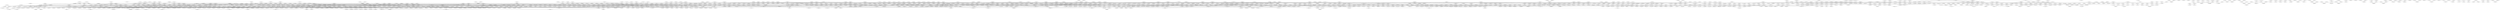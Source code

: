 digraph {
0 [label = "1034 & -1", shape = diamond];
1 [label = "1211 & 1212", shape = diamond];
2 [label = "1254 & 1255", shape = diamond];
3 [label = "1272 & 1273", shape = diamond];
4 [label = "2001 & 2002", shape = diamond];
5 [label = "2002 & 4172", shape = diamond];
6 [label = "2003 & 5074", shape = diamond];
7 [label = "2004 & 2005", shape = diamond];
8 [label = "2006 & 2007", shape = diamond];
9 [label = "2006 & 6657", shape = diamond];
10 [label = "2008 & 2011", shape = diamond];
11 [label = "2008 & 2861", shape = diamond];
12 [label = "2010 & 2012", shape = diamond];
13 [label = "2013 & 2017", shape = diamond];
14 [label = "2013 & 2018", shape = diamond];
15 [label = "2014 & 2019", shape = diamond];
16 [label = "2014 & 2020", shape = diamond];
17 [label = "2015 & 2021", shape = diamond];
18 [label = "2016 & 2022", shape = diamond];
19 [label = "2023 & 2025", shape = diamond];
20 [label = "2024 & 2026", shape = diamond];
21 [label = "2027 & 2030", shape = diamond];
22 [label = "2031 & 2036", shape = diamond];
23 [label = "2032 & 2037", shape = diamond];
24 [label = "2033 & 2038", shape = diamond];
25 [label = "2034 & 2039", shape = diamond];
26 [label = "2035 & 2457", shape = diamond];
27 [label = "2040 & 2043", shape = diamond];
28 [label = "2041 & 2044", shape = diamond];
29 [label = "2045 & 2046", shape = diamond];
30 [label = "2047 & 2049", shape = diamond];
31 [label = "2048 & 2168", shape = diamond];
32 [label = "2048 & 3151", shape = diamond];
33 [label = "3151 & 3150", shape = diamond];
34 [label = "3151 & 3588", shape = diamond];
35 [label = "3588 & 4702", shape = diamond];
36 [label = "2050 & 2056", shape = diamond];
37 [label = "2051 & 2057", shape = diamond];
38 [label = "2052 & 2058", shape = diamond];
39 [label = "2052 & 2097", shape = diamond];
40 [label = "2097 & 2103", shape = diamond];
41 [label = "2097 & 4505", shape = diamond];
42 [label = "2053 & 2059", shape = diamond];
43 [label = "2054 & 2060", shape = diamond];
44 [label = "2055 & 2061", shape = diamond];
45 [label = "2063 & 2070", shape = diamond];
46 [label = "2064 & 2071", shape = diamond];
47 [label = "2066 & 2072", shape = diamond];
48 [label = "2067 & 2073", shape = diamond];
49 [label = "2075 & 2081", shape = diamond];
50 [label = "2076 & 2559", shape = diamond];
51 [label = "2077 & 3025", shape = diamond];
52 [label = "2078 & 2082", shape = diamond];
53 [label = "2083 & 2088", shape = diamond];
54 [label = "2088 & 2122", shape = diamond];
55 [label = "2084 & 2089", shape = diamond];
56 [label = "2085 & 2090", shape = diamond];
57 [label = "2093 & 2094", shape = diamond];
58 [label = "2095 & 2101", shape = diamond];
59 [label = "2096 & 2102", shape = diamond];
60 [label = "2098 & 2105", shape = diamond];
61 [label = "2099 & 2106", shape = diamond];
62 [label = "2104 & 4518", shape = diamond];
63 [label = "2107 & 2112", shape = diamond];
64 [label = "2112 & 3070", shape = diamond];
65 [label = "2108 & 2113", shape = diamond];
66 [label = "2109 & 2114", shape = diamond];
67 [label = "2110 & 2115", shape = diamond];
68 [label = "2115 & 2351", shape = diamond];
69 [label = "2351 & 2358", shape = diamond];
70 [label = "2111 & 2116", shape = diamond];
71 [label = "2116 & 4676", shape = diamond];
72 [label = "2117 & 2123", shape = diamond];
73 [label = "2118 & 2124", shape = diamond];
74 [label = "2119 & 2125", shape = diamond];
75 [label = "2120 & 2126", shape = diamond];
76 [label = "2121 & 2127", shape = diamond];
77 [label = "2128 & 2132", shape = diamond];
78 [label = "2131 & 2133", shape = diamond];
79 [label = "2139 & 2142", shape = diamond];
80 [label = "2140 & 2143", shape = diamond];
81 [label = "2141 & 2144", shape = diamond];
82 [label = "2145 & 2146", shape = diamond];
83 [label = "2147 & 2148", shape = diamond];
84 [label = "2149 & 2150", shape = diamond];
85 [label = "2151 & 2154", shape = diamond];
86 [label = "2152 & 2155", shape = diamond];
87 [label = "2153 & 2156", shape = diamond];
88 [label = "2157 & 2160", shape = diamond];
89 [label = "2158 & 2161", shape = diamond];
90 [label = "2162 & 2166", shape = diamond];
91 [label = "2162 & 8218", shape = diamond];
92 [label = "2163 & 2169", shape = diamond];
93 [label = "2163 & 2822", shape = diamond];
94 [label = "2164 & 2170", shape = diamond];
95 [label = "2164 & 3287", shape = diamond];
96 [label = "3287 & 6665", shape = diamond];
97 [label = "2167 & 2216", shape = diamond];
98 [label = "2171 & 2193", shape = diamond];
99 [label = "2172 & 2173", shape = diamond];
100 [label = "2172 & 2733", shape = diamond];
101 [label = "2172 & 2734", shape = diamond];
102 [label = "2173 & 2964", shape = diamond];
103 [label = "2733 & 6070", shape = diamond];
104 [label = "2733 & 6097", shape = diamond];
105 [label = "2174 & 2962", shape = diamond];
106 [label = "2175 & 2177", shape = diamond];
107 [label = "2176 & 2178", shape = diamond];
108 [label = "2179 & 3038", shape = diamond];
109 [label = "2181 & 2182", shape = diamond];
110 [label = "2183 & 2187", shape = diamond];
111 [label = "2187 & 3351", shape = diamond];
112 [label = "3351 & 2600", shape = diamond];
113 [label = "2600 & 2601", shape = diamond];
114 [label = "2184 & 2188", shape = diamond];
115 [label = "2185 & 2189", shape = diamond];
116 [label = "2186 & 2210", shape = diamond];
117 [label = "2210 & 2206", shape = diamond];
118 [label = "2191 & 2802", shape = diamond];
119 [label = "2194 & 2195", shape = diamond];
120 [label = "2196 & 2197", shape = diamond];
121 [label = "2197 & 3064", shape = diamond];
122 [label = "2198 & 2200", shape = diamond];
123 [label = "2199 & 2201", shape = diamond];
124 [label = "2202 & 2203", shape = diamond];
125 [label = "2204 & 2205", shape = diamond];
126 [label = "2207 & 2497", shape = diamond];
127 [label = "2208 & 2212", shape = diamond];
128 [label = "2213 & 2217", shape = diamond];
129 [label = "2214 & 2218", shape = diamond];
130 [label = "2219 & 2220", shape = diamond];
131 [label = "2221 & 2222", shape = diamond];
132 [label = "2223 & 2246", shape = diamond];
133 [label = "2224 & 2225", shape = diamond];
134 [label = "2225 & 2240", shape = diamond];
135 [label = "2226 & 2227", shape = diamond];
136 [label = "2227 & 7870", shape = diamond];
137 [label = "2229 & 7873", shape = diamond];
138 [label = "2230 & 2231", shape = diamond];
139 [label = "2232 & 2233", shape = diamond];
140 [label = "2234 & 2241", shape = diamond];
141 [label = "2234 & 2563", shape = diamond];
142 [label = "2235 & 2242", shape = diamond];
143 [label = "2236 & 2243", shape = diamond];
144 [label = "2237 & 2244", shape = diamond];
145 [label = "2239 & 2245", shape = diamond];
146 [label = "2247 & 2248", shape = diamond];
147 [label = "2253 & 2254", shape = diamond];
148 [label = "2255 & 2431", shape = diamond];
149 [label = "2256 & 2257", shape = diamond];
150 [label = "2258 & 2259", shape = diamond];
151 [label = "2260 & 2263", shape = diamond];
152 [label = "2263 & 4787", shape = diamond];
153 [label = "2261 & 2262", shape = diamond];
154 [label = "2264 & 2265", shape = diamond];
155 [label = "2264 & 6822", shape = diamond];
156 [label = "2266 & 2608", shape = diamond];
157 [label = "2267 & 2268", shape = diamond];
158 [label = "2272 & 2313", shape = diamond];
159 [label = "2273 & 2274", shape = diamond];
160 [label = "2275 & 2276", shape = diamond];
161 [label = "2279 & 2281", shape = diamond];
162 [label = "2280 & 3020", shape = diamond];
163 [label = "2284 & 2288", shape = diamond];
164 [label = "2290 & 2291", shape = diamond];
165 [label = "2292 & 2294", shape = diamond];
166 [label = "2294 & 6130", shape = diamond];
167 [label = "2293 & 2295", shape = diamond];
168 [label = "2296 & 2303", shape = diamond];
169 [label = "2297 & 2304", shape = diamond];
170 [label = "2298 & 2305", shape = diamond];
171 [label = "2299 & 2643", shape = diamond];
172 [label = "2300 & 2306", shape = diamond];
173 [label = "2301 & 2307", shape = diamond];
174 [label = "2307 & 2403", shape = diamond];
175 [label = "2309 & 2310", shape = diamond];
176 [label = "2310 & 2533", shape = diamond];
177 [label = "2533 & 2536", shape = diamond];
178 [label = "2311 & 2312", shape = diamond];
179 [label = "2314 & 2315", shape = diamond];
180 [label = "2316 & 2318", shape = diamond];
181 [label = "2317 & 2319", shape = diamond];
182 [label = "2320 & 2321", shape = diamond];
183 [label = "2323 & 2415", shape = diamond];
184 [label = "2324 & 2325", shape = diamond];
185 [label = "2336 & 2337", shape = diamond];
186 [label = "2336 & 2343", shape = diamond];
187 [label = "2338 & 2339", shape = diamond];
188 [label = "2341 & 2342", shape = diamond];
189 [label = "2344 & 2345", shape = diamond];
190 [label = "2347 & 2951", shape = diamond];
191 [label = "2349 & 2350", shape = diamond];
192 [label = "2352 & 2359", shape = diamond];
193 [label = "2353 & 2360", shape = diamond];
194 [label = "2354 & 2361", shape = diamond];
195 [label = "2355 & 2362", shape = diamond];
196 [label = "2356 & 2363", shape = diamond];
197 [label = "2357 & 2364", shape = diamond];
198 [label = "2365 & 2369", shape = diamond];
199 [label = "2367 & 2370", shape = diamond];
200 [label = "2371 & 2814", shape = diamond];
201 [label = "2372 & 2502", shape = diamond];
202 [label = "2373 & 2376", shape = diamond];
203 [label = "2373 & 2543", shape = diamond];
204 [label = "2374 & 2377", shape = diamond];
205 [label = "2379 & 2385", shape = diamond];
206 [label = "2380 & 2386", shape = diamond];
207 [label = "2381 & 2445", shape = diamond];
208 [label = "2445 & 2384", shape = diamond];
209 [label = "2382 & 2815", shape = diamond];
210 [label = "2383 & 2942", shape = diamond];
211 [label = "2387 & 2391", shape = diamond];
212 [label = "2388 & 2392", shape = diamond];
213 [label = "2393 & 2397", shape = diamond];
214 [label = "2395 & 2398", shape = diamond];
215 [label = "2399 & 2404", shape = diamond];
216 [label = "2409 & 2413", shape = diamond];
217 [label = "2411 & 2414", shape = diamond];
218 [label = "2416 & 2417", shape = diamond];
219 [label = "2418 & 2422", shape = diamond];
220 [label = "2419 & 2423", shape = diamond];
221 [label = "2424 & 2568", shape = diamond];
222 [label = "2425 & 2571", shape = diamond];
223 [label = "2430 & 2453", shape = diamond];
224 [label = "2432 & 2433", shape = diamond];
225 [label = "2434 & 2435", shape = diamond];
226 [label = "2436 & 2437", shape = diamond];
227 [label = "2438 & 2440", shape = diamond];
228 [label = "2441 & 2487", shape = diamond];
229 [label = "2442 & 2449", shape = diamond];
230 [label = "2443 & 2450", shape = diamond];
231 [label = "2446 & 2451", shape = diamond];
232 [label = "2446 & 2752", shape = diamond];
233 [label = "2447 & 2452", shape = diamond];
234 [label = "2454 & 2455", shape = diamond];
235 [label = "2458 & 2460", shape = diamond];
236 [label = "2461 & 2464", shape = diamond];
237 [label = "2462 & 2465", shape = diamond];
238 [label = "2463 & 2466", shape = diamond];
239 [label = "2467 & 2469", shape = diamond];
240 [label = "2468 & 2720", shape = diamond];
241 [label = "2470 & 2472", shape = diamond];
242 [label = "2471 & 2473", shape = diamond];
243 [label = "2474 & 2725", shape = diamond];
244 [label = "2475 & 2476", shape = diamond];
245 [label = "2477 & 6024", shape = diamond];
246 [label = "2478 & 2482", shape = diamond];
247 [label = "2480 & 2483", shape = diamond];
248 [label = "2483 & 5055", shape = diamond];
249 [label = "2481 & 2484", shape = diamond];
250 [label = "2481 & 2742", shape = diamond];
251 [label = "2742 & 3225", shape = diamond];
252 [label = "2485 & 2614", shape = diamond];
253 [label = "2489 & 2490", shape = diamond];
254 [label = "2491 & 2492", shape = diamond];
255 [label = "2493 & 2495", shape = diamond];
256 [label = "2494 & 2496", shape = diamond];
257 [label = "2498 & 2499", shape = diamond];
258 [label = "2503 & 2508", shape = diamond];
259 [label = "2511 & 2763", shape = diamond];
260 [label = "2511 & 6569", shape = diamond];
261 [label = "2512 & 2515", shape = diamond];
262 [label = "2513 & 2766", shape = diamond];
263 [label = "2514 & 2516", shape = diamond];
264 [label = "2517 & 2672", shape = diamond];
265 [label = "2520 & 4918", shape = diamond];
266 [label = "2521 & 2522", shape = diamond];
267 [label = "2523 & 2524", shape = diamond];
268 [label = "2525 & 2526", shape = diamond];
269 [label = "2527 & 2530", shape = diamond];
270 [label = "2529 & 2531", shape = diamond];
271 [label = "2529 & 2613", shape = diamond];
272 [label = "2532 & 2535", shape = diamond];
273 [label = "2541 & 2589", shape = diamond];
274 [label = "2544 & 2545", shape = diamond];
275 [label = "2546 & 2554", shape = diamond];
276 [label = "2547 & 2555", shape = diamond];
277 [label = "2549 & 2556", shape = diamond];
278 [label = "2550 & 2551", shape = diamond];
279 [label = "2552 & 2557", shape = diamond];
280 [label = "2553 & 2558", shape = diamond];
281 [label = "2553 & 2674", shape = diamond];
282 [label = "2674 & 2980", shape = diamond];
283 [label = "2560 & 2565", shape = diamond];
284 [label = "2561 & 2968", shape = diamond];
285 [label = "2564 & 2567", shape = diamond];
286 [label = "2569 & 2570", shape = diamond];
287 [label = "2572 & 2573", shape = diamond];
288 [label = "2574 & 2579", shape = diamond];
289 [label = "2575 & 2580", shape = diamond];
290 [label = "2577 & 2581", shape = diamond];
291 [label = "2586 & 2587", shape = diamond];
292 [label = "2595 & 2599", shape = diamond];
293 [label = "2602 & 2603", shape = diamond];
294 [label = "2604 & 2605", shape = diamond];
295 [label = "2606 & 8257", shape = diamond];
296 [label = "2607 & 6117", shape = diamond];
297 [label = "2609 & 2610", shape = diamond];
298 [label = "2616 & 2618", shape = diamond];
299 [label = "2619 & 6343", shape = diamond];
300 [label = "2620 & 3348", shape = diamond];
301 [label = "2620 & 6481", shape = diamond];
302 [label = "2621 & 2622", shape = diamond];
303 [label = "2633 & 2637", shape = diamond];
304 [label = "2634 & 2638", shape = diamond];
305 [label = "2635 & 2639", shape = diamond];
306 [label = "2636 & 2640", shape = diamond];
307 [label = "2644 & 3099", shape = diamond];
308 [label = "2645 & 2647", shape = diamond];
309 [label = "2646 & 2648", shape = diamond];
310 [label = "2649 & 2654", shape = diamond];
311 [label = "2651 & 2655", shape = diamond];
312 [label = "2652 & 2656", shape = diamond];
313 [label = "2653 & 2657", shape = diamond];
314 [label = "2665 & 2667", shape = diamond];
315 [label = "2666 & 2668", shape = diamond];
316 [label = "2671 & 2675", shape = diamond];
317 [label = "2676 & 2677", shape = diamond];
318 [label = "2677 & 2804", shape = diamond];
319 [label = "2678 & 2680", shape = diamond];
320 [label = "2679 & 2681", shape = diamond];
321 [label = "2686 & 2687", shape = diamond];
322 [label = "2688 & 2689", shape = diamond];
323 [label = "2690 & 2692", shape = diamond];
324 [label = "2691 & 2693", shape = diamond];
325 [label = "2694 & 2695", shape = diamond];
326 [label = "2696 & 2698", shape = diamond];
327 [label = "2697 & 2699", shape = diamond];
328 [label = "2701 & 2702", shape = diamond];
329 [label = "2703 & 2706", shape = diamond];
330 [label = "2707 & 2708", shape = diamond];
331 [label = "2709 & 2754", shape = diamond];
332 [label = "2711 & 2712", shape = diamond];
333 [label = "2713 & 2716", shape = diamond];
334 [label = "2721 & 2722", shape = diamond];
335 [label = "2723 & 2828", shape = diamond];
336 [label = "2726 & 7126", shape = diamond];
337 [label = "2727 & 2731", shape = diamond];
338 [label = "2735 & 2738", shape = diamond];
339 [label = "2739 & 2740", shape = diamond];
340 [label = "2745 & 2746", shape = diamond];
341 [label = "2747 & 3998", shape = diamond];
342 [label = "2749 & 2751", shape = diamond];
343 [label = "2757 & 2762", shape = diamond];
344 [label = "2758 & 3069", shape = diamond];
345 [label = "2764 & 2765", shape = diamond];
346 [label = "2767 & 2768", shape = diamond];
347 [label = "2769 & 2770", shape = diamond];
348 [label = "2796 & 2799", shape = diamond];
349 [label = "2797 & 2798", shape = diamond];
350 [label = "2798 & 6093", shape = diamond];
351 [label = "2798 & 6722", shape = diamond];
352 [label = "2803 & 2805", shape = diamond];
353 [label = "2810 & 2992", shape = diamond];
354 [label = "2823 & 3657", shape = diamond];
355 [label = "2824 & 2826", shape = diamond];
356 [label = "2825 & 3654", shape = diamond];
357 [label = "2827 & 2829", shape = diamond];
358 [label = "2832 & 2905", shape = diamond];
359 [label = "2833 & 2834", shape = diamond];
360 [label = "2833 & 2876", shape = diamond];
361 [label = "2835 & 2836", shape = diamond];
362 [label = "2837 & 2838", shape = diamond];
363 [label = "2838 & 8216", shape = diamond];
364 [label = "2841 & 2844", shape = diamond];
365 [label = "2844 & 7324", shape = diamond];
366 [label = "2842 & 2843", shape = diamond];
367 [label = "2842 & 8209", shape = diamond];
368 [label = "2845 & 2848", shape = diamond];
369 [label = "2846 & 2849", shape = diamond];
370 [label = "2851 & 2853", shape = diamond];
371 [label = "2856 & 2857", shape = diamond];
372 [label = "2858 & 2859", shape = diamond];
373 [label = "2860 & 2862", shape = diamond];
374 [label = "2864 & 2867", shape = diamond];
375 [label = "2865 & 2868", shape = diamond];
376 [label = "2870 & 2873", shape = diamond];
377 [label = "2871 & 2874", shape = diamond];
378 [label = "2872 & 2875", shape = diamond];
379 [label = "2877 & 2880", shape = diamond];
380 [label = "2878 & 2881", shape = diamond];
381 [label = "2881 & 3164", shape = diamond];
382 [label = "3164 & 3161", shape = diamond];
383 [label = "2879 & 2882", shape = diamond];
384 [label = "2884 & 2889", shape = diamond];
385 [label = "2885 & 2890", shape = diamond];
386 [label = "2886 & 2891", shape = diamond];
387 [label = "2888 & 2892", shape = diamond];
388 [label = "2893 & 2898", shape = diamond];
389 [label = "2894 & 2899", shape = diamond];
390 [label = "2895 & 2900", shape = diamond];
391 [label = "2897 & 2901", shape = diamond];
392 [label = "2906 & 2907", shape = diamond];
393 [label = "2908 & 2909", shape = diamond];
394 [label = "2911 & 2913", shape = diamond];
395 [label = "2912 & 2914", shape = diamond];
396 [label = "2916 & 2918", shape = diamond];
397 [label = "2922 & 2923", shape = diamond];
398 [label = "2924 & 2925", shape = diamond];
399 [label = "2930 & 2932", shape = diamond];
400 [label = "2931 & 2933", shape = diamond];
401 [label = "2934 & 2935", shape = diamond];
402 [label = "2939 & 2941", shape = diamond];
403 [label = "2949 & 2950", shape = diamond];
404 [label = "2960 & 2961", shape = diamond];
405 [label = "2963 & 4006", shape = diamond];
406 [label = "2966 & 2967", shape = diamond];
407 [label = "2969 & 2970", shape = diamond];
408 [label = "2971 & 2979", shape = diamond];
409 [label = "2972 & 2973", shape = diamond];
410 [label = "2975 & 2976", shape = diamond];
411 [label = "2981 & 2982", shape = diamond];
412 [label = "2984 & 2985", shape = diamond];
413 [label = "2990 & 2991", shape = diamond];
414 [label = "2993 & 2994", shape = diamond];
415 [label = "2995 & 2996", shape = diamond];
416 [label = "2997 & 3014", shape = diamond];
417 [label = "2998 & 3007", shape = diamond];
418 [label = "2999 & 3008", shape = diamond];
419 [label = "3000 & 3009", shape = diamond];
420 [label = "3001 & 3010", shape = diamond];
421 [label = "3003 & 3011", shape = diamond];
422 [label = "3004 & 3012", shape = diamond];
423 [label = "3005 & 3013", shape = diamond];
424 [label = "3015 & 3023", shape = diamond];
425 [label = "3016 & 3017", shape = diamond];
426 [label = "3018 & 3019", shape = diamond];
427 [label = "3028 & 3033", shape = diamond];
428 [label = "3037 & 3043", shape = diamond];
429 [label = "3039 & 3041", shape = diamond];
430 [label = "3040 & 3042", shape = diamond];
431 [label = "3044 & 3045", shape = diamond];
432 [label = "3046 & 3051", shape = diamond];
433 [label = "3047 & 3052", shape = diamond];
434 [label = "3048 & 3053", shape = diamond];
435 [label = "3065 & 3066", shape = diamond];
436 [label = "3100 & 3101", shape = diamond];
437 [label = "3102 & 3375", shape = diamond];
438 [label = "3103 & 4843", shape = diamond];
439 [label = "3103 & 6042", shape = diamond];
440 [label = "3104 & 3105", shape = diamond];
441 [label = "3111 & 3282", shape = diamond];
442 [label = "3112 & 3113", shape = diamond];
443 [label = "3114 & 4161", shape = diamond];
444 [label = "3115 & 3118", shape = diamond];
445 [label = "3116 & 3117", shape = diamond];
446 [label = "3119 & 3120", shape = diamond];
447 [label = "3119 & 6122", shape = diamond];
448 [label = "3130 & 7003", shape = diamond];
449 [label = "3138 & 3141", shape = diamond];
450 [label = "3139 & 3140", shape = diamond];
451 [label = "3139 & 4286", shape = diamond];
452 [label = "3142 & 3143", shape = diamond];
453 [label = "3144 & 4281", shape = diamond];
454 [label = "3144 & 4819", shape = diamond];
455 [label = "3146 & 3149", shape = diamond];
456 [label = "3147 & 3148", shape = diamond];
457 [label = "3152 & 4251", shape = diamond];
458 [label = "3154 & 3155", shape = diamond];
459 [label = "3156 & 3157", shape = diamond];
460 [label = "3158 & 3749", shape = diamond];
461 [label = "3158 & 5062", shape = diamond];
462 [label = "3749 & 4027", shape = diamond];
463 [label = "4027 & 6603", shape = diamond];
464 [label = "3160 & 4344", shape = diamond];
465 [label = "3162 & 3163", shape = diamond];
466 [label = "3165 & 3166", shape = diamond];
467 [label = "3167 & 4250", shape = diamond];
468 [label = "3168 & 3171", shape = diamond];
469 [label = "3169 & 3170", shape = diamond];
470 [label = "3172 & 3173", shape = diamond];
471 [label = "3174 & 4732", shape = diamond];
472 [label = "3176 & 4003", shape = diamond];
473 [label = "3177 & 3180", shape = diamond];
474 [label = "3178 & 3179", shape = diamond];
475 [label = "3181 & 3182", shape = diamond];
476 [label = "3181 & 3529", shape = diamond];
477 [label = "3181 & 4795", shape = diamond];
478 [label = "3183 & 4410", shape = diamond];
479 [label = "3184 & 4591", shape = diamond];
480 [label = "3187 & 3190", shape = diamond];
481 [label = "3188 & 3189", shape = diamond];
482 [label = "3191 & 3192", shape = diamond];
483 [label = "3193 & 4349", shape = diamond];
484 [label = "3195 & 3198", shape = diamond];
485 [label = "3196 & 3197", shape = diamond];
486 [label = "3199 & 3200", shape = diamond];
487 [label = "3202 & 4370", shape = diamond];
488 [label = "3204 & 3207", shape = diamond];
489 [label = "3205 & 3206", shape = diamond];
490 [label = "3208 & 3209", shape = diamond];
491 [label = "3210 & 4575", shape = diamond];
492 [label = "3211 & 4739", shape = diamond];
493 [label = "3212 & 5025", shape = diamond];
494 [label = "5025 & 5024", shape = diamond];
495 [label = "5025 & 8122", shape = diamond];
496 [label = "5024 & 8170", shape = diamond];
497 [label = "3214 & 3217", shape = diamond];
498 [label = "3215 & 3216", shape = diamond];
499 [label = "3218 & 3219", shape = diamond];
500 [label = "3220 & 4651", shape = diamond];
501 [label = "3223 & 3224", shape = diamond];
502 [label = "3226 & 3227", shape = diamond];
503 [label = "3229 & 6143", shape = diamond];
504 [label = "3237 & 4248", shape = diamond];
505 [label = "3239 & 4106", shape = diamond];
506 [label = "3244 & 4628", shape = diamond];
507 [label = "3246 & 3249", shape = diamond];
508 [label = "3247 & 3248", shape = diamond];
509 [label = "3247 & 8117", shape = diamond];
510 [label = "3248 & 8381", shape = diamond];
511 [label = "3250 & 3489", shape = diamond];
512 [label = "3489 & 3486", shape = diamond];
513 [label = "3251 & 4637", shape = diamond];
514 [label = "3257 & 3260", shape = diamond];
515 [label = "3258 & 3259", shape = diamond];
516 [label = "3261 & 3262", shape = diamond];
517 [label = "3263 & 3266", shape = diamond];
518 [label = "3264 & 3265", shape = diamond];
519 [label = "3267 & 3268", shape = diamond];
520 [label = "3274 & 3275", shape = diamond];
521 [label = "3276 & 3277", shape = diamond];
522 [label = "3279 & 4994", shape = diamond];
523 [label = "4994 & 7031", shape = diamond];
524 [label = "3280 & 3283", shape = diamond];
525 [label = "3284 & 3285", shape = diamond];
526 [label = "3288 & 3305", shape = diamond];
527 [label = "3293 & 3295", shape = diamond];
528 [label = "3296 & 3299", shape = diamond];
529 [label = "3297 & 3298", shape = diamond];
530 [label = "3302 & 3303", shape = diamond];
531 [label = "3311 & 3312", shape = diamond];
532 [label = "3316 & 3317", shape = diamond];
533 [label = "3318 & 3319", shape = diamond];
534 [label = "3320 & 3323", shape = diamond];
535 [label = "3320 & 3607", shape = diamond];
536 [label = "3323 & 3999", shape = diamond];
537 [label = "3321 & 3322", shape = diamond];
538 [label = "3324 & 3325", shape = diamond];
539 [label = "3326 & 6159", shape = diamond];
540 [label = "6159 & 7473", shape = diamond];
541 [label = "3331 & 3334", shape = diamond];
542 [label = "3332 & 3333", shape = diamond];
543 [label = "3335 & 3336", shape = diamond];
544 [label = "3337 & 3338", shape = diamond];
545 [label = "3340 & 3343", shape = diamond];
546 [label = "3341 & 3342", shape = diamond];
547 [label = "3342 & 4019", shape = diamond];
548 [label = "3344 & 3345", shape = diamond];
549 [label = "3349 & 3994", shape = diamond];
550 [label = "3353 & 4362", shape = diamond];
551 [label = "3368 & 3371", shape = diamond];
552 [label = "3371 & 6566", shape = diamond];
553 [label = "3369 & 3370", shape = diamond];
554 [label = "3372 & 3373", shape = diamond];
555 [label = "3373 & 7121", shape = diamond];
556 [label = "3374 & 3376", shape = diamond];
557 [label = "3378 & 4632", shape = diamond];
558 [label = "3381 & 6290", shape = diamond];
559 [label = "6290 & 6289", shape = diamond];
560 [label = "3389 & 6207", shape = diamond];
561 [label = "3391 & 3394", shape = diamond];
562 [label = "3392 & 3393", shape = diamond];
563 [label = "3395 & 3396", shape = diamond];
564 [label = "3414 & 3417", shape = diamond];
565 [label = "3415 & 3416", shape = diamond];
566 [label = "3418 & 3419", shape = diamond];
567 [label = "3422 & 3425", shape = diamond];
568 [label = "3423 & 3424", shape = diamond];
569 [label = "3426 & 3427", shape = diamond];
570 [label = "3426 & 4239", shape = diamond];
571 [label = "3428 & 3434", shape = diamond];
572 [label = "3430 & 3433", shape = diamond];
573 [label = "3431 & 3432", shape = diamond];
574 [label = "3436 & 3439", shape = diamond];
575 [label = "3437 & 3438", shape = diamond];
576 [label = "3449 & 5052", shape = diamond];
577 [label = "3450 & 3453", shape = diamond];
578 [label = "3451 & 3452", shape = diamond];
579 [label = "3454 & 3455", shape = diamond];
580 [label = "3457 & 6027", shape = diamond];
581 [label = "3466 & 3469", shape = diamond];
582 [label = "3467 & 3468", shape = diamond];
583 [label = "3470 & 3471", shape = diamond];
584 [label = "3472 & 4800", shape = diamond];
585 [label = "3474 & 3477", shape = diamond];
586 [label = "3475 & 3476", shape = diamond];
587 [label = "3475 & 4578", shape = diamond];
588 [label = "3478 & 3479", shape = diamond];
589 [label = "3487 & 3488", shape = diamond];
590 [label = "3492 & 4763", shape = diamond];
591 [label = "3503 & 3506", shape = diamond];
592 [label = "3504 & 3505", shape = diamond];
593 [label = "3507 & 3508", shape = diamond];
594 [label = "3510 & 4471", shape = diamond];
595 [label = "3511 & 3512", shape = diamond];
596 [label = "3513 & 3514", shape = diamond];
597 [label = "3515 & 4696", shape = diamond];
598 [label = "3516 & 4026", shape = diamond];
599 [label = "3517 & 3520", shape = diamond];
600 [label = "3518 & 3519", shape = diamond];
601 [label = "3521 & 3524", shape = diamond];
602 [label = "3522 & 3523", shape = diamond];
603 [label = "3525 & 3526", shape = diamond];
604 [label = "3527 & 3528", shape = diamond];
605 [label = "3530 & 3531", shape = diamond];
606 [label = "3532 & 4125", shape = diamond];
607 [label = "3534 & 3537", shape = diamond];
608 [label = "3535 & 3536", shape = diamond];
609 [label = "3538 & 3539", shape = diamond];
610 [label = "3542 & 3545", shape = diamond];
611 [label = "3543 & 3544", shape = diamond];
612 [label = "3547 & 3550", shape = diamond];
613 [label = "3548 & 3549", shape = diamond];
614 [label = "3558 & 3561", shape = diamond];
615 [label = "3559 & 3560", shape = diamond];
616 [label = "3562 & 3565", shape = diamond];
617 [label = "3563 & 3564", shape = diamond];
618 [label = "3566 & 3567", shape = diamond];
619 [label = "3568 & 3571", shape = diamond];
620 [label = "3569 & 3570", shape = diamond];
621 [label = "3572 & 4529", shape = diamond];
622 [label = "3573 & 3576", shape = diamond];
623 [label = "3574 & 3575", shape = diamond];
624 [label = "3575 & 4005", shape = diamond];
625 [label = "3579 & 3582", shape = diamond];
626 [label = "3579 & 3789", shape = diamond];
627 [label = "3579 & 4376", shape = diamond];
628 [label = "3579 & 4767", shape = diamond];
629 [label = "3580 & 3581", shape = diamond];
630 [label = "3583 & 3584", shape = diamond];
631 [label = "3583 & 8196", shape = diamond];
632 [label = "3587 & 3589", shape = diamond];
633 [label = "3590 & 3591", shape = diamond];
634 [label = "3594 & 4893", shape = diamond];
635 [label = "3596 & 3599", shape = diamond];
636 [label = "3596 & 4480", shape = diamond];
637 [label = "3597 & 3598", shape = diamond];
638 [label = "3597 & 8026", shape = diamond];
639 [label = "3600 & 3601", shape = diamond];
640 [label = "3603 & 3606", shape = diamond];
641 [label = "3604 & 3605", shape = diamond];
642 [label = "3608 & 4613", shape = diamond];
643 [label = "3609 & 3612", shape = diamond];
644 [label = "3610 & 3611", shape = diamond];
645 [label = "3613 & 3614", shape = diamond];
646 [label = "3615 & 6528", shape = diamond];
647 [label = "3628 & 3631", shape = diamond];
648 [label = "3629 & 3630", shape = diamond];
649 [label = "3632 & 3633", shape = diamond];
650 [label = "3634 & 3635", shape = diamond];
651 [label = "3636 & 4482", shape = diamond];
652 [label = "3638 & 3641", shape = diamond];
653 [label = "3639 & 3640", shape = diamond];
654 [label = "3642 & 3643", shape = diamond];
655 [label = "3642 & 7812", shape = diamond];
656 [label = "3646 & 3649", shape = diamond];
657 [label = "3647 & 3648", shape = diamond];
658 [label = "3650 & 3651", shape = diamond];
659 [label = "3655 & 3656", shape = diamond];
660 [label = "3658 & 6125", shape = diamond];
661 [label = "3659 & 4359", shape = diamond];
662 [label = "3670 & 3673", shape = diamond];
663 [label = "3671 & 3672", shape = diamond];
664 [label = "3674 & 3675", shape = diamond];
665 [label = "3676 & 3679", shape = diamond];
666 [label = "3677 & 3678", shape = diamond];
667 [label = "3680 & 3681", shape = diamond];
668 [label = "3689 & 3692", shape = diamond];
669 [label = "3690 & 3691", shape = diamond];
670 [label = "3693 & 3694", shape = diamond];
671 [label = "3697 & 3698", shape = diamond];
672 [label = "3699 & 3700", shape = diamond];
673 [label = "3707 & 3710", shape = diamond];
674 [label = "3708 & 3709", shape = diamond];
675 [label = "3711 & 3714", shape = diamond];
676 [label = "3714 & 4051", shape = diamond];
677 [label = "3712 & 3713", shape = diamond];
678 [label = "3715 & 3716", shape = diamond];
679 [label = "3732 & 4626", shape = diamond];
680 [label = "3733 & 3736", shape = diamond];
681 [label = "3734 & 3735", shape = diamond];
682 [label = "3738 & 4089", shape = diamond];
683 [label = "3740 & 3743", shape = diamond];
684 [label = "3741 & 3742", shape = diamond];
685 [label = "3744 & 3745", shape = diamond];
686 [label = "3746 & 4306", shape = diamond];
687 [label = "3746 & 4673", shape = diamond];
688 [label = "3748 & 3750", shape = diamond];
689 [label = "3751 & 3752", shape = diamond];
690 [label = "3754 & 3757", shape = diamond];
691 [label = "3755 & 3756", shape = diamond];
692 [label = "3758 & 3761", shape = diamond];
693 [label = "3759 & 3760", shape = diamond];
694 [label = "3762 & 3763", shape = diamond];
695 [label = "3763 & 4150", shape = diamond];
696 [label = "3766 & 3769", shape = diamond];
697 [label = "3767 & 3768", shape = diamond];
698 [label = "3970 & 3971", shape = diamond];
699 [label = "3973 & 3976", shape = diamond];
700 [label = "3974 & 3975", shape = diamond];
701 [label = "3977 & 3978", shape = diamond];
702 [label = "3977 & 6658", shape = diamond];
703 [label = "3981 & 6502", shape = diamond];
704 [label = "3989 & 3992", shape = diamond];
705 [label = "3990 & 3991", shape = diamond];
706 [label = "4000 & 4555", shape = diamond];
707 [label = "4002 & 4004", shape = diamond];
708 [label = "4011 & 4014", shape = diamond];
709 [label = "4012 & 4013", shape = diamond];
710 [label = "4012 & 7657", shape = diamond];
711 [label = "4015 & 4016", shape = diamond];
712 [label = "4018 & 4020", shape = diamond];
713 [label = "4021 & 4022", shape = diamond];
714 [label = "4022 & 4423", shape = diamond];
715 [label = "4024 & 4025", shape = diamond];
716 [label = "4028 & 4029", shape = diamond];
717 [label = "4031 & 6017", shape = diamond];
718 [label = "4039 & 4040", shape = diamond];
719 [label = "4041 & 4407", shape = diamond];
720 [label = "4047 & 4050", shape = diamond];
721 [label = "4048 & 4049", shape = diamond];
722 [label = "4052 & 6151", shape = diamond];
723 [label = "4054 & 4057", shape = diamond];
724 [label = "4055 & 4056", shape = diamond];
725 [label = "4058 & 4059", shape = diamond];
726 [label = "4062 & 7692", shape = diamond];
727 [label = "4063 & 4064", shape = diamond];
728 [label = "4065 & 4066", shape = diamond];
729 [label = "4067 & 4252", shape = diamond];
730 [label = "4067 & 4709", shape = diamond];
731 [label = "4068 & 4071", shape = diamond];
732 [label = "4068 & 6148", shape = diamond];
733 [label = "4069 & 4070", shape = diamond];
734 [label = "4072 & 4073", shape = diamond];
735 [label = "4074 & 4077", shape = diamond];
736 [label = "4075 & 4076", shape = diamond];
737 [label = "4078 & 4081", shape = diamond];
738 [label = "4079 & 4080", shape = diamond];
739 [label = "4079 & 7912", shape = diamond];
740 [label = "4082 & 4083", shape = diamond];
741 [label = "4084 & 4085", shape = diamond];
742 [label = "4087 & 4088", shape = diamond];
743 [label = "4090 & 4091", shape = diamond];
744 [label = "4092 & 4589", shape = diamond];
745 [label = "4093 & 4096", shape = diamond];
746 [label = "4096 & 4869", shape = diamond];
747 [label = "4094 & 4095", shape = diamond];
748 [label = "4097 & 4219", shape = diamond];
749 [label = "4097 & 4615", shape = diamond];
750 [label = "4219 & 4216", shape = diamond];
751 [label = "4098 & 4099", shape = diamond];
752 [label = "4098 & 5073", shape = diamond];
753 [label = "4100 & 4101", shape = diamond];
754 [label = "4102 & 4105", shape = diamond];
755 [label = "4103 & 4104", shape = diamond];
756 [label = "4108 & 4111", shape = diamond];
757 [label = "4109 & 4110", shape = diamond];
758 [label = "4110 & 4730", shape = diamond];
759 [label = "4730 & 4951", shape = diamond];
760 [label = "4112 & 4113", shape = diamond];
761 [label = "4122 & 4532", shape = diamond];
762 [label = "4124 & 4126", shape = diamond];
763 [label = "4127 & 4128", shape = diamond];
764 [label = "4130 & 4133", shape = diamond];
765 [label = "4131 & 4132", shape = diamond];
766 [label = "4134 & 4135", shape = diamond];
767 [label = "4136 & 4368", shape = diamond];
768 [label = "4368 & 4367", shape = diamond];
769 [label = "4144 & 4145", shape = diamond];
770 [label = "4146 & 4149", shape = diamond];
771 [label = "4147 & 4148", shape = diamond];
772 [label = "4151 & 4154", shape = diamond];
773 [label = "4152 & 4153", shape = diamond];
774 [label = "4152 & 4602", shape = diamond];
775 [label = "4155 & 4156", shape = diamond];
776 [label = "4157 & 4160", shape = diamond];
777 [label = "4158 & 4159", shape = diamond];
778 [label = "4162 & 4165", shape = diamond];
779 [label = "4163 & 4164", shape = diamond];
780 [label = "4166 & 4167", shape = diamond];
781 [label = "4173 & 4176", shape = diamond];
782 [label = "4174 & 4175", shape = diamond];
783 [label = "4187 & 4188", shape = diamond];
784 [label = "4189 & 4190", shape = diamond];
785 [label = "4192 & 4195", shape = diamond];
786 [label = "4193 & 4194", shape = diamond];
787 [label = "4217 & 4218", shape = diamond];
788 [label = "4220 & 4221", shape = diamond];
789 [label = "4228 & 4231", shape = diamond];
790 [label = "4229 & 4230", shape = diamond];
791 [label = "4232 & 4233", shape = diamond];
792 [label = "4235 & 4238", shape = diamond];
793 [label = "4236 & 4237", shape = diamond];
794 [label = "4244 & 4247", shape = diamond];
795 [label = "4245 & 4246", shape = diamond];
796 [label = "4253 & 4254", shape = diamond];
797 [label = "4257 & 4260", shape = diamond];
798 [label = "4258 & 4259", shape = diamond];
799 [label = "4261 & 4264", shape = diamond];
800 [label = "4262 & 4263", shape = diamond];
801 [label = "4267 & 4268", shape = diamond];
802 [label = "4269 & 4270", shape = diamond];
803 [label = "4271 & 4272", shape = diamond];
804 [label = "4273 & 4274", shape = diamond];
805 [label = "4275 & 4278", shape = diamond];
806 [label = "4278 & 4888", shape = diamond];
807 [label = "4276 & 4277", shape = diamond];
808 [label = "4279 & 4280", shape = diamond];
809 [label = "4280 & 4980", shape = diamond];
810 [label = "4282 & 4283", shape = diamond];
811 [label = "4284 & 4285", shape = diamond];
812 [label = "4294 & 4297", shape = diamond];
813 [label = "4295 & 4296", shape = diamond];
814 [label = "4298 & 4299", shape = diamond];
815 [label = "4298 & 4630", shape = diamond];
816 [label = "4302 & 4303", shape = diamond];
817 [label = "4304 & 4305", shape = diamond];
818 [label = "4307 & 4308", shape = diamond];
819 [label = "4310 & 4313", shape = diamond];
820 [label = "4314 & 4315", shape = diamond];
821 [label = "4318 & 4321", shape = diamond];
822 [label = "4319 & 4320", shape = diamond];
823 [label = "4322 & 4323", shape = diamond];
824 [label = "4324 & 4325", shape = diamond];
825 [label = "4324 & 4544", shape = diamond];
826 [label = "4326 & 4327", shape = diamond];
827 [label = "4328 & 4331", shape = diamond];
828 [label = "4329 & 4330", shape = diamond];
829 [label = "4329 & 8279", shape = diamond];
830 [label = "4332 & 4333", shape = diamond];
831 [label = "4334 & 4337", shape = diamond];
832 [label = "4335 & 4336", shape = diamond];
833 [label = "4338 & 4339", shape = diamond];
834 [label = "4340 & 4341", shape = diamond];
835 [label = "4342 & 4343", shape = diamond];
836 [label = "4345 & 4348", shape = diamond];
837 [label = "4346 & 4347", shape = diamond];
838 [label = "4357 & 6328", shape = diamond];
839 [label = "4358 & 4360", shape = diamond];
840 [label = "4363 & 4364", shape = diamond];
841 [label = "4366 & 4369", shape = diamond];
842 [label = "4372 & 4375", shape = diamond];
843 [label = "4373 & 4374", shape = diamond];
844 [label = "4374 & 6519", shape = diamond];
845 [label = "4379 & 4380", shape = diamond];
846 [label = "4381 & 4382", shape = diamond];
847 [label = "4386 & 4387", shape = diamond];
848 [label = "4390 & 4391", shape = diamond];
849 [label = "4390 & 4433", shape = diamond];
850 [label = "4392 & 4393", shape = diamond];
851 [label = "4397 & 4400", shape = diamond];
852 [label = "4401 & 4402", shape = diamond];
853 [label = "4405 & 4406", shape = diamond];
854 [label = "4408 & 4409", shape = diamond];
855 [label = "4411 & 4698", shape = diamond];
856 [label = "4424 & 4425", shape = diamond];
857 [label = "4426 & 4427", shape = diamond];
858 [label = "4432 & 4434", shape = diamond];
859 [label = "4435 & 4436", shape = diamond];
860 [label = "4448 & 4449", shape = diamond];
861 [label = "4450 & 4451", shape = diamond];
862 [label = "4458 & 4459", shape = diamond];
863 [label = "4460 & 4461", shape = diamond];
864 [label = "4462 & 4463", shape = diamond];
865 [label = "4463 & 4516", shape = diamond];
866 [label = "4464 & 4465", shape = diamond];
867 [label = "4469 & 4470", shape = diamond];
868 [label = "4473 & 4474", shape = diamond];
869 [label = "4475 & 4476", shape = diamond];
870 [label = "4478 & 4481", shape = diamond];
871 [label = "4483 & 4484", shape = diamond];
872 [label = "4485 & 4486", shape = diamond];
873 [label = "4489 & 4490", shape = diamond];
874 [label = "4493 & 4494", shape = diamond];
875 [label = "4495 & 4498", shape = diamond];
876 [label = "4496 & 4497", shape = diamond];
877 [label = "4499 & 4500", shape = diamond];
878 [label = "4503 & 4504", shape = diamond];
879 [label = "4512 & 4515", shape = diamond];
880 [label = "4513 & 4514", shape = diamond];
881 [label = "4525 & 4528", shape = diamond];
882 [label = "4526 & 4527", shape = diamond];
883 [label = "4530 & 4531", shape = diamond];
884 [label = "4534 & 6028", shape = diamond];
885 [label = "4535 & 4538", shape = diamond];
886 [label = "4536 & 4537", shape = diamond];
887 [label = "4539 & 4540", shape = diamond];
888 [label = "4543 & 4545", shape = diamond];
889 [label = "4546 & 4547", shape = diamond];
890 [label = "4551 & 4552", shape = diamond];
891 [label = "4554 & 4556", shape = diamond];
892 [label = "4557 & 4558", shape = diamond];
893 [label = "4560 & 4711", shape = diamond];
894 [label = "4574 & 4576", shape = diamond];
895 [label = "4587 & 4588", shape = diamond];
896 [label = "4600 & 4601", shape = diamond];
897 [label = "4603 & 4606", shape = diamond];
898 [label = "4604 & 4605", shape = diamond];
899 [label = "4614 & 4616", shape = diamond];
900 [label = "4617 & 4618", shape = diamond];
901 [label = "4619 & 4620", shape = diamond];
902 [label = "4621 & 4622", shape = diamond];
903 [label = "4625 & 4627", shape = diamond];
904 [label = "4629 & 4631", shape = diamond];
905 [label = "4633 & 4636", shape = diamond];
906 [label = "4634 & 4635", shape = diamond];
907 [label = "4638 & 4639", shape = diamond];
908 [label = "4640 & 4641", shape = diamond];
909 [label = "4650 & 4652", shape = diamond];
910 [label = "4661 & 4662", shape = diamond];
911 [label = "4663 & 4666", shape = diamond];
912 [label = "4664 & 4665", shape = diamond];
913 [label = "4669 & 4670", shape = diamond];
914 [label = "4671 & 4672", shape = diamond];
915 [label = "4674 & 4675", shape = diamond];
916 [label = "4680 & 4683", shape = diamond];
917 [label = "4681 & 4682", shape = diamond];
918 [label = "4684 & 4687", shape = diamond];
919 [label = "4685 & 4686", shape = diamond];
920 [label = "4688 & 4689", shape = diamond];
921 [label = "4692 & 4693", shape = diamond];
922 [label = "4694 & 4695", shape = diamond];
923 [label = "4697 & 4699", shape = diamond];
924 [label = "4700 & 4701", shape = diamond];
925 [label = "4700 & 4924", shape = diamond];
926 [label = "4703 & 4706", shape = diamond];
927 [label = "4704 & 4705", shape = diamond];
928 [label = "4704 & 6029", shape = diamond];
929 [label = "4712 & 4715", shape = diamond];
930 [label = "4713 & 4714", shape = diamond];
931 [label = "4713 & 6604", shape = diamond];
932 [label = "4716 & 4717", shape = diamond];
933 [label = "4718 & 4721", shape = diamond];
934 [label = "4719 & 4720", shape = diamond];
935 [label = "4723 & 4724", shape = diamond];
936 [label = "4725 & 4726", shape = diamond];
937 [label = "4729 & 4731", shape = diamond];
938 [label = "4734 & 4735", shape = diamond];
939 [label = "4736 & 4737", shape = diamond];
940 [label = "4738 & 4740", shape = diamond];
941 [label = "4747 & 4750", shape = diamond];
942 [label = "4748 & 4749", shape = diamond];
943 [label = "4752 & 4753", shape = diamond];
944 [label = "4755 & 4758", shape = diamond];
945 [label = "4756 & 4757", shape = diamond];
946 [label = "4759 & 4760", shape = diamond];
947 [label = "4766 & 4768", shape = diamond];
948 [label = "4769 & 4770", shape = diamond];
949 [label = "4771 & 4772", shape = diamond];
950 [label = "4778 & 4779", shape = diamond];
951 [label = "4780 & 4781", shape = diamond];
952 [label = "4783 & 4784", shape = diamond];
953 [label = "4788 & 4790", shape = diamond];
954 [label = "4792 & 4793", shape = diamond];
955 [label = "4794 & 4796", shape = diamond];
956 [label = "4797 & 4798", shape = diamond];
957 [label = "4799 & 4801", shape = diamond];
958 [label = "4802 & 4803", shape = diamond];
959 [label = "4804 & 4805", shape = diamond];
960 [label = "4806 & 4807", shape = diamond];
961 [label = "4808 & 4809", shape = diamond];
962 [label = "4811 & 4812", shape = diamond];
963 [label = "4813 & 4814", shape = diamond];
964 [label = "4815 & 4818", shape = diamond];
965 [label = "4820 & 4821", shape = diamond];
966 [label = "4822 & 4823", shape = diamond];
967 [label = "4824 & 4825", shape = diamond];
968 [label = "4826 & 4827", shape = diamond];
969 [label = "4835 & 4836", shape = diamond];
970 [label = "4839 & 4840", shape = diamond];
971 [label = "4841 & 4842", shape = diamond];
972 [label = "4844 & 4845", shape = diamond];
973 [label = "4846 & 4847", shape = diamond];
974 [label = "4855 & 4856", shape = diamond];
975 [label = "4867 & 4868", shape = diamond];
976 [label = "4886 & 4887", shape = diamond];
977 [label = "4889 & 4890", shape = diamond];
978 [label = "4891 & 4892", shape = diamond];
979 [label = "4896 & 4897", shape = diamond];
980 [label = "4898 & 4899", shape = diamond];
981 [label = "4906 & 4907", shape = diamond];
982 [label = "4908 & 4909", shape = diamond];
983 [label = "4910 & 4911", shape = diamond];
984 [label = "4912 & 4913", shape = diamond];
985 [label = "4915 & 5022", shape = diamond];
986 [label = "4919 & 4920", shape = diamond];
987 [label = "4923 & 4925", shape = diamond];
988 [label = "4926 & 4927", shape = diamond];
989 [label = "4928 & 4931", shape = diamond];
990 [label = "4929 & 4930", shape = diamond];
991 [label = "4932 & 4935", shape = diamond];
992 [label = "4933 & 4934", shape = diamond];
993 [label = "4936 & 4937", shape = diamond];
994 [label = "4938 & 4939", shape = diamond];
995 [label = "4940 & 4941", shape = diamond];
996 [label = "4942 & 4943", shape = diamond];
997 [label = "4944 & 4945", shape = diamond];
998 [label = "4946 & 4947", shape = diamond];
999 [label = "4949 & 4950", shape = diamond];
1000 [label = "4959 & 4960", shape = diamond];
1001 [label = "4961 & 4962", shape = diamond];
1002 [label = "4965 & 4966", shape = diamond];
1003 [label = "4969 & 4970", shape = diamond];
1004 [label = "4973 & 4976", shape = diamond];
1005 [label = "4974 & 4975", shape = diamond];
1006 [label = "4979 & 4981", shape = diamond];
1007 [label = "4990 & 4991", shape = diamond];
1008 [label = "4992 & 4993", shape = diamond];
1009 [label = "4995 & 4996", shape = diamond];
1010 [label = "5000 & 5001", shape = diamond];
1011 [label = "5002 & 5003", shape = diamond];
1012 [label = "5002 & 6767", shape = diamond];
1013 [label = "5006 & 5007", shape = diamond];
1014 [label = "5008 & 5009", shape = diamond];
1015 [label = "5011 & 6303", shape = diamond];
1016 [label = "5012 & 5013", shape = diamond];
1017 [label = "5014 & 5015", shape = diamond];
1018 [label = "5029 & 5032", shape = diamond];
1019 [label = "5030 & 5031", shape = diamond];
1020 [label = "5033 & 5034", shape = diamond];
1021 [label = "5041 & 5042", shape = diamond];
1022 [label = "5043 & 5044", shape = diamond];
1023 [label = "5047 & 6484", shape = diamond];
1024 [label = "5048 & 5049", shape = diamond];
1025 [label = "5051 & 5053", shape = diamond];
1026 [label = "5054 & 7876", shape = diamond];
1027 [label = "5058 & 5061", shape = diamond];
1028 [label = "5059 & 5060", shape = diamond];
1029 [label = "5060 & 6980", shape = diamond];
1030 [label = "5063 & 5064", shape = diamond];
1031 [label = "5065 & 5066", shape = diamond];
1032 [label = "5067 & 5068", shape = diamond];
1033 [label = "5067 & 7352", shape = diamond];
1034 [label = "5071 & 5072", shape = diamond];
1035 [label = "5071 & 5972", shape = diamond];
1036 [label = "5075 & 5076", shape = diamond];
1037 [label = "5077 & 5078", shape = diamond];
1038 [label = "5077 & 6572", shape = diamond];
1039 [label = "5077 & 6700", shape = diamond];
1040 [label = "6572 & 8262", shape = diamond];
1041 [label = "5079 & 5080", shape = diamond];
1042 [label = "5081 & 5082", shape = diamond];
1043 [label = "5083 & 5084", shape = diamond];
1044 [label = "5086 & 5087", shape = diamond];
1045 [label = "5088 & 5089", shape = diamond];
1046 [label = "5088 & 7110", shape = diamond];
1047 [label = "5090 & 5091", shape = diamond];
1048 [label = "5092 & 5093", shape = diamond];
1049 [label = "5094 & 5095", shape = diamond];
1050 [label = "5096 & 5097", shape = diamond];
1051 [label = "5999 & 6000", shape = diamond];
1052 [label = "6005 & 6006", shape = diamond];
1053 [label = "6007 & 6008", shape = diamond];
1054 [label = "6013 & 6014", shape = diamond];
1055 [label = "6015 & 6016", shape = diamond];
1056 [label = "6038 & 6039", shape = diamond];
1057 [label = "6040 & 6041", shape = diamond];
1058 [label = "6043 & 6044", shape = diamond];
1059 [label = "6045 & 6046", shape = diamond];
1060 [label = "6050 & 6051", shape = diamond];
1061 [label = "6052 & 6053", shape = diamond];
1062 [label = "6054 & 6055", shape = diamond];
1063 [label = "6056 & 6057", shape = diamond];
1064 [label = "6059 & 7022", shape = diamond];
1065 [label = "6060 & 6061", shape = diamond];
1066 [label = "6062 & 6063", shape = diamond];
1067 [label = "6064 & 6065", shape = diamond];
1068 [label = "6066 & 6067", shape = diamond];
1069 [label = "6068 & 6069", shape = diamond];
1070 [label = "6071 & 6072", shape = diamond];
1071 [label = "6073 & 6074", shape = diamond];
1072 [label = "6074 & 8444", shape = diamond];
1073 [label = "6075 & 6076", shape = diamond];
1074 [label = "6078 & 6079", shape = diamond];
1075 [label = "6080 & 6081", shape = diamond];
1076 [label = "6082 & 6083", shape = diamond];
1077 [label = "6086 & 6089", shape = diamond];
1078 [label = "6087 & 6088", shape = diamond];
1079 [label = "6090 & 6091", shape = diamond];
1080 [label = "6096 & 6098", shape = diamond];
1081 [label = "6099 & 6100", shape = diamond];
1082 [label = "6101 & 6104", shape = diamond];
1083 [label = "6102 & 6103", shape = diamond];
1084 [label = "6107 & 6108", shape = diamond];
1085 [label = "6109 & 6110", shape = diamond];
1086 [label = "6111 & 6112", shape = diamond];
1087 [label = "6113 & 6114", shape = diamond];
1088 [label = "6115 & 6116", shape = diamond];
1089 [label = "6118 & 6119", shape = diamond];
1090 [label = "6120 & 6121", shape = diamond];
1091 [label = "6123 & 6124", shape = diamond];
1092 [label = "6126 & 6127", shape = diamond];
1093 [label = "6128 & 6129", shape = diamond];
1094 [label = "6131 & 6132", shape = diamond];
1095 [label = "6133 & 6134", shape = diamond];
1096 [label = "6141 & 6142", shape = diamond];
1097 [label = "6144 & 6145", shape = diamond];
1098 [label = "6149 & 6150", shape = diamond];
1099 [label = "6152 & 6153", shape = diamond];
1100 [label = "6157 & 6158", shape = diamond];
1101 [label = "6167 & 6168", shape = diamond];
1102 [label = "6170 & 6171", shape = diamond];
1103 [label = "6171 & 6839", shape = diamond];
1104 [label = "6839 & 6840", shape = diamond];
1105 [label = "6172 & 6173", shape = diamond];
1106 [label = "6179 & 6182", shape = diamond];
1107 [label = "6180 & 6181", shape = diamond];
1108 [label = "6187 & 6188", shape = diamond];
1109 [label = "6187 & 6518", shape = diamond];
1110 [label = "6189 & 6190", shape = diamond];
1111 [label = "6191 & 6194", shape = diamond];
1112 [label = "6192 & 6193", shape = diamond];
1113 [label = "6195 & 6196", shape = diamond];
1114 [label = "6196 & 8311", shape = diamond];
1115 [label = "6197 & 6198", shape = diamond];
1116 [label = "6199 & 6200", shape = diamond];
1117 [label = "6201 & 6204", shape = diamond];
1118 [label = "6205 & 6206", shape = diamond];
1119 [label = "6205 & 8357", shape = diamond];
1120 [label = "6208 & 6209", shape = diamond];
1121 [label = "6210 & 6211", shape = diamond];
1122 [label = "6219 & 6222", shape = diamond];
1123 [label = "6220 & 6221", shape = diamond];
1124 [label = "6227 & 6228", shape = diamond];
1125 [label = "6229 & 6230", shape = diamond];
1126 [label = "6237 & 6240", shape = diamond];
1127 [label = "6238 & 6239", shape = diamond];
1128 [label = "6241 & 6242", shape = diamond];
1129 [label = "6245 & 6246", shape = diamond];
1130 [label = "6247 & 6248", shape = diamond];
1131 [label = "6249 & 6250", shape = diamond];
1132 [label = "6251 & 6252", shape = diamond];
1133 [label = "6251 & 8413", shape = diamond];
1134 [label = "6263 & 6264", shape = diamond];
1135 [label = "6269 & 6270", shape = diamond];
1136 [label = "6269 & 6989", shape = diamond];
1137 [label = "6989 & 7788", shape = diamond];
1138 [label = "6271 & 6272", shape = diamond];
1139 [label = "6277 & 6278", shape = diamond];
1140 [label = "6281 & 6284", shape = diamond];
1141 [label = "6282 & 6283", shape = diamond];
1142 [label = "6285 & 6286", shape = diamond];
1143 [label = "6287 & 6288", shape = diamond];
1144 [label = "6287 & 6757", shape = diamond];
1145 [label = "6757 & 7576", shape = diamond];
1146 [label = "6291 & 6292", shape = diamond];
1147 [label = "6293 & 6294", shape = diamond];
1148 [label = "6295 & 6298", shape = diamond];
1149 [label = "6296 & 6297", shape = diamond];
1150 [label = "6301 & 6302", shape = diamond];
1151 [label = "6304 & 6305", shape = diamond];
1152 [label = "6306 & 6309", shape = diamond];
1153 [label = "6307 & 6308", shape = diamond];
1154 [label = "6310 & 6311", shape = diamond];
1155 [label = "6320 & 6321", shape = diamond];
1156 [label = "6329 & 6330", shape = diamond];
1157 [label = "6331 & 6332", shape = diamond];
1158 [label = "6333 & 6334", shape = diamond];
1159 [label = "6335 & 6336", shape = diamond];
1160 [label = "6337 & 6338", shape = diamond];
1161 [label = "6339 & 6340", shape = diamond];
1162 [label = "6341 & 6342", shape = diamond];
1163 [label = "6344 & 6345", shape = diamond];
1164 [label = "6346 & 6347", shape = diamond];
1165 [label = "6348 & 6349", shape = diamond];
1166 [label = "6446 & 6545", shape = diamond];
1167 [label = "6545 & 6546", shape = diamond];
1168 [label = "6450 & 6451", shape = diamond];
1169 [label = "6457 & 6458", shape = diamond];
1170 [label = "6458 & 8373", shape = diamond];
1171 [label = "6459 & 6460", shape = diamond];
1172 [label = "6467 & 6468", shape = diamond];
1173 [label = "6469 & 6470", shape = diamond];
1174 [label = "6471 & 6472", shape = diamond];
1175 [label = "6473 & 6474", shape = diamond];
1176 [label = "6475 & 6478", shape = diamond];
1177 [label = "6476 & 6477", shape = diamond];
1178 [label = "6479 & 6480", shape = diamond];
1179 [label = "6482 & 6483", shape = diamond];
1180 [label = "6490 & 6491", shape = diamond];
1181 [label = "6500 & 6501", shape = diamond];
1182 [label = "6506 & 6507", shape = diamond];
1183 [label = "6508 & 6509", shape = diamond];
1184 [label = "6510 & 6511", shape = diamond];
1185 [label = "6512 & 6513", shape = diamond];
1186 [label = "6514 & 6515", shape = diamond];
1187 [label = "6516 & 6517", shape = diamond];
1188 [label = "6520 & 6521", shape = diamond];
1189 [label = "6522 & 6523", shape = diamond];
1190 [label = "6526 & 6527", shape = diamond];
1191 [label = "6529 & 6530", shape = diamond];
1192 [label = "6543 & 6544", shape = diamond];
1193 [label = "6552 & 6555", shape = diamond];
1194 [label = "6553 & 6554", shape = diamond];
1195 [label = "6553 & 8152", shape = diamond];
1196 [label = "6564 & 6565", shape = diamond];
1197 [label = "6570 & 6571", shape = diamond];
1198 [label = "6573 & 6574", shape = diamond];
1199 [label = "6577 & 6578", shape = diamond];
1200 [label = "6586 & 6587", shape = diamond];
1201 [label = "6596 & 6599", shape = diamond];
1202 [label = "6597 & 6598", shape = diamond];
1203 [label = "6600 & 6601", shape = diamond];
1204 [label = "6605 & 6606", shape = diamond];
1205 [label = "6607 & 6608", shape = diamond];
1206 [label = "6609 & 6610", shape = diamond];
1207 [label = "6611 & 6614", shape = diamond];
1208 [label = "6612 & 6613", shape = diamond];
1209 [label = "6621 & 6622", shape = diamond];
1210 [label = "6630 & 6631", shape = diamond];
1211 [label = "6632 & 6633", shape = diamond];
1212 [label = "6634 & 6635", shape = diamond];
1213 [label = "6636 & 6637", shape = diamond];
1214 [label = "6638 & 6639", shape = diamond];
1215 [label = "6640 & 6641", shape = diamond];
1216 [label = "6642 & 6643", shape = diamond];
1217 [label = "6645 & 6646", shape = diamond];
1218 [label = "6647 & 6648", shape = diamond];
1219 [label = "6649 & 6650", shape = diamond];
1220 [label = "6659 & 6660", shape = diamond];
1221 [label = "6661 & 6662", shape = diamond];
1222 [label = "6663 & 6664", shape = diamond];
1223 [label = "6666 & 6667", shape = diamond];
1224 [label = "6666 & 6795", shape = diamond];
1225 [label = "6795 & 6794", shape = diamond];
1226 [label = "6668 & 6669", shape = diamond];
1227 [label = "6670 & 6671", shape = diamond];
1228 [label = "6672 & 6675", shape = diamond];
1229 [label = "6673 & 6674", shape = diamond];
1230 [label = "6676 & 6677", shape = diamond];
1231 [label = "6678 & 6681", shape = diamond];
1232 [label = "6679 & 6680", shape = diamond];
1233 [label = "6682 & 6683", shape = diamond];
1234 [label = "6684 & 6685", shape = diamond];
1235 [label = "6686 & 6689", shape = diamond];
1236 [label = "6687 & 6688", shape = diamond];
1237 [label = "6690 & 6691", shape = diamond];
1238 [label = "6698 & 6701", shape = diamond];
1239 [label = "6702 & 6703", shape = diamond];
1240 [label = "6704 & 6705", shape = diamond];
1241 [label = "6706 & 6707", shape = diamond];
1242 [label = "6720 & 6721", shape = diamond];
1243 [label = "6723 & 6724", shape = diamond];
1244 [label = "6735 & 6736", shape = diamond];
1245 [label = "6735 & 8181", shape = diamond];
1246 [label = "6737 & 6740", shape = diamond];
1247 [label = "6738 & 6739", shape = diamond];
1248 [label = "6741 & 6742", shape = diamond];
1249 [label = "6749 & 6752", shape = diamond];
1250 [label = "6750 & 6751", shape = diamond];
1251 [label = "6753 & 6754", shape = diamond];
1252 [label = "6755 & 6756", shape = diamond];
1253 [label = "6758 & 6759", shape = diamond];
1254 [label = "6760 & 6763", shape = diamond];
1255 [label = "6761 & 6762", shape = diamond];
1256 [label = "6764 & 6765", shape = diamond];
1257 [label = "6765 & 7169", shape = diamond];
1258 [label = "7169 & 8113", shape = diamond];
1259 [label = "6768 & 6771", shape = diamond];
1260 [label = "6769 & 6770", shape = diamond];
1261 [label = "6772 & 6773", shape = diamond];
1262 [label = "6774 & 6775", shape = diamond];
1263 [label = "6776 & 6777", shape = diamond];
1264 [label = "6778 & 6779", shape = diamond];
1265 [label = "6810 & 6811", shape = diamond];
1266 [label = "6812 & 6813", shape = diamond];
1267 [label = "6814 & 6815", shape = diamond];
1268 [label = "6816 & 6817", shape = diamond];
1269 [label = "6818 & 6819", shape = diamond];
1270 [label = "6820 & 6821", shape = diamond];
1271 [label = "6823 & 6824", shape = diamond];
1272 [label = "6825 & 6826", shape = diamond];
1273 [label = "6837 & 6838", shape = diamond];
1274 [label = "6841 & 6842", shape = diamond];
1275 [label = "6843 & 6844", shape = diamond];
1276 [label = "6845 & 8050", shape = diamond];
1277 [label = "6848 & 6849", shape = diamond];
1278 [label = "6850 & 6851", shape = diamond];
1279 [label = "6859 & 6862", shape = diamond];
1280 [label = "6860 & 6861", shape = diamond];
1281 [label = "6863 & 6864", shape = diamond];
1282 [label = "6865 & 6866", shape = diamond];
1283 [label = "6867 & 6868", shape = diamond];
1284 [label = "6869 & 6870", shape = diamond];
1285 [label = "6871 & 6872", shape = diamond];
1286 [label = "6871 & 7276", shape = diamond];
1287 [label = "7276 & 8182", shape = diamond];
1288 [label = "6879 & 6880", shape = diamond];
1289 [label = "6881 & 6882", shape = diamond];
1290 [label = "6883 & 6886", shape = diamond];
1291 [label = "6884 & 6885", shape = diamond];
1292 [label = "6887 & 6888", shape = diamond];
1293 [label = "6889 & 8392", shape = diamond];
1294 [label = "6898 & 6899", shape = diamond];
1295 [label = "6900 & 6901", shape = diamond];
1296 [label = "6902 & 6903", shape = diamond];
1297 [label = "6914 & 6915", shape = diamond];
1298 [label = "6914 & 7351", shape = diamond];
1299 [label = "6916 & 6917", shape = diamond];
1300 [label = "6920 & 6921", shape = diamond];
1301 [label = "6922 & 6923", shape = diamond];
1302 [label = "6924 & 6927", shape = diamond];
1303 [label = "6925 & 6926", shape = diamond];
1304 [label = "6928 & 6929", shape = diamond];
1305 [label = "6930 & 6931", shape = diamond];
1306 [label = "6931 & 8217", shape = diamond];
1307 [label = "6932 & 6933", shape = diamond];
1308 [label = "6936 & 6939", shape = diamond];
1309 [label = "6937 & 6938", shape = diamond];
1310 [label = "6940 & 6941", shape = diamond];
1311 [label = "6981 & 6982", shape = diamond];
1312 [label = "6983 & 6984", shape = diamond];
1313 [label = "6985 & 6986", shape = diamond];
1314 [label = "6987 & 6988", shape = diamond];
1315 [label = "6990 & 6991", shape = diamond];
1316 [label = "6992 & 6993", shape = diamond];
1317 [label = "6994 & 6995", shape = diamond];
1318 [label = "6996 & 6997", shape = diamond];
1319 [label = "6998 & 6999", shape = diamond];
1320 [label = "7001 & 7002", shape = diamond];
1321 [label = "7010 & 7013", shape = diamond];
1322 [label = "7011 & 7012", shape = diamond];
1323 [label = "7014 & 7015", shape = diamond];
1324 [label = "7014 & 7349", shape = diamond];
1325 [label = "7015 & 8031", shape = diamond];
1326 [label = "7016 & 7019", shape = diamond];
1327 [label = "7017 & 7018", shape = diamond];
1328 [label = "7020 & 7021", shape = diamond];
1329 [label = "7021 & 8116", shape = diamond];
1330 [label = "7023 & 7024", shape = diamond];
1331 [label = "7025 & 7028", shape = diamond];
1332 [label = "7026 & 7027", shape = diamond];
1333 [label = "7029 & 7030", shape = diamond];
1334 [label = "7032 & 7033", shape = diamond];
1335 [label = "7033 & 7149", shape = diamond];
1336 [label = "7039 & 7040", shape = diamond];
1337 [label = "7039 & 8291", shape = diamond];
1338 [label = "7041 & 7042", shape = diamond];
1339 [label = "7043 & 7044", shape = diamond];
1340 [label = "7045 & 7046", shape = diamond];
1341 [label = "7047 & 7048", shape = diamond];
1342 [label = "7049 & 7050", shape = diamond];
1343 [label = "7051 & 7052", shape = diamond];
1344 [label = "7053 & 7054", shape = diamond];
1345 [label = "7075 & 7076", shape = diamond];
1346 [label = "7078 & 7079", shape = diamond];
1347 [label = "7081 & 7082", shape = diamond];
1348 [label = "7083 & 7084", shape = diamond];
1349 [label = "7085 & 7086", shape = diamond];
1350 [label = "7087 & 7088", shape = diamond];
1351 [label = "7111 & 7112", shape = diamond];
1352 [label = "7113 & 7114", shape = diamond];
1353 [label = "7115 & 7118", shape = diamond];
1354 [label = "7118 & 8294", shape = diamond];
1355 [label = "7116 & 7117", shape = diamond];
1356 [label = "7119 & 7120", shape = diamond];
1357 [label = "7122 & 7123", shape = diamond];
1358 [label = "7124 & 7125", shape = diamond];
1359 [label = "7135 & 7136", shape = diamond];
1360 [label = "7152 & 7153", shape = diamond];
1361 [label = "7161 & 7947", shape = diamond];
1362 [label = "7167 & 7168", shape = diamond];
1363 [label = "7170 & 8130", shape = diamond];
1364 [label = "7171 & 7174", shape = diamond];
1365 [label = "7172 & 7173", shape = diamond];
1366 [label = "7175 & 7176", shape = diamond];
1367 [label = "7195 & 7196", shape = diamond];
1368 [label = "7197 & 7198", shape = diamond];
1369 [label = "7200 & 7201", shape = diamond];
1370 [label = "7203 & 7204", shape = diamond];
1371 [label = "7207 & 7208", shape = diamond];
1372 [label = "7209 & 7210", shape = diamond];
1373 [label = "7217 & 7220", shape = diamond];
1374 [label = "7218 & 7219", shape = diamond];
1375 [label = "7221 & 7222", shape = diamond];
1376 [label = "7242 & 7245", shape = diamond];
1377 [label = "7243 & 7244", shape = diamond];
1378 [label = "7246 & 7247", shape = diamond];
1379 [label = "7274 & 7275", shape = diamond];
1380 [label = "7275 & 8095", shape = diamond];
1381 [label = "7277 & 7278", shape = diamond];
1382 [label = "7289 & 7290", shape = diamond];
1383 [label = "7297 & 7298", shape = diamond];
1384 [label = "7299 & 7300", shape = diamond];
1385 [label = "7301 & 7302", shape = diamond];
1386 [label = "7303 & 7304", shape = diamond];
1387 [label = "7305 & 7306", shape = diamond];
1388 [label = "7319 & 8335", shape = diamond];
1389 [label = "7320 & 7323", shape = diamond];
1390 [label = "7321 & 7322", shape = diamond];
1391 [label = "7330 & 7331", shape = diamond];
1392 [label = "7332 & 7333", shape = diamond];
1393 [label = "7334 & 7335", shape = diamond];
1394 [label = "7336 & 7337", shape = diamond];
1395 [label = "7338 & 7339", shape = diamond];
1396 [label = "7340 & 7341", shape = diamond];
1397 [label = "7342 & 7343", shape = diamond];
1398 [label = "7344 & 7345", shape = diamond];
1399 [label = "7346 & 7347", shape = diamond];
1400 [label = "7348 & 7350", shape = diamond];
1401 [label = "7353 & 7354", shape = diamond];
1402 [label = "7356 & 7357", shape = diamond];
1403 [label = "7459 & 7460", shape = diamond];
1404 [label = "7460 & 8363", shape = diamond];
1405 [label = "7461 & 7462", shape = diamond];
1406 [label = "7463 & 7466", shape = diamond];
1407 [label = "7464 & 7465", shape = diamond];
1408 [label = "7474 & 7475", shape = diamond];
1409 [label = "7577 & 7580", shape = diamond];
1410 [label = "7578 & 7579", shape = diamond];
1411 [label = "7587 & 7588", shape = diamond];
1412 [label = "7599 & 7600", shape = diamond];
1413 [label = "7612 & 7615", shape = diamond];
1414 [label = "7613 & 7614", shape = diamond];
1415 [label = "7616 & 7617", shape = diamond];
1416 [label = "7618 & 7619", shape = diamond];
1417 [label = "7620 & 7621", shape = diamond];
1418 [label = "7634 & 7635", shape = diamond];
1419 [label = "7636 & 7637", shape = diamond];
1420 [label = "7658 & 7659", shape = diamond];
1421 [label = "7659 & 8320", shape = diamond];
1422 [label = "7687 & 7688", shape = diamond];
1423 [label = "7689 & 7690", shape = diamond];
1424 [label = "7691 & 7693", shape = diamond];
1425 [label = "7694 & 7695", shape = diamond];
1426 [label = "7699 & 7702", shape = diamond];
1427 [label = "7700 & 7701", shape = diamond];
1428 [label = "7703 & 7704", shape = diamond];
1429 [label = "7705 & 7706", shape = diamond];
1430 [label = "7707 & 7708", shape = diamond];
1431 [label = "7709 & 7712", shape = diamond];
1432 [label = "7710 & 7711", shape = diamond];
1433 [label = "7713 & 7714", shape = diamond];
1434 [label = "7715 & 7716", shape = diamond];
1435 [label = "7722 & 7723", shape = diamond];
1436 [label = "7724 & 7725", shape = diamond];
1437 [label = "7726 & 7727", shape = diamond];
1438 [label = "7728 & 7729", shape = diamond];
1439 [label = "7730 & 7731", shape = diamond];
1440 [label = "7732 & 7733", shape = diamond];
1441 [label = "7734 & 7735", shape = diamond];
1442 [label = "7736 & 7737", shape = diamond];
1443 [label = "7744 & 7747", shape = diamond];
1444 [label = "7748 & 7749", shape = diamond];
1445 [label = "7750 & 7751", shape = diamond];
1446 [label = "7752 & 7753", shape = diamond];
1447 [label = "7758 & 7759", shape = diamond];
1448 [label = "7759 & 8191", shape = diamond];
1449 [label = "7760 & 7763", shape = diamond];
1450 [label = "7761 & 7762", shape = diamond];
1451 [label = "7764 & 7767", shape = diamond];
1452 [label = "7765 & 7766", shape = diamond];
1453 [label = "7768 & 7769", shape = diamond];
1454 [label = "7782 & 7785", shape = diamond];
1455 [label = "7783 & 7784", shape = diamond];
1456 [label = "7786 & 7787", shape = diamond];
1457 [label = "7789 & 7790", shape = diamond];
1458 [label = "7792 & 7793", shape = diamond];
1459 [label = "7794 & 7795", shape = diamond];
1460 [label = "7796 & 7799", shape = diamond];
1461 [label = "7797 & 7798", shape = diamond];
1462 [label = "7800 & 7801", shape = diamond];
1463 [label = "7802 & 7803", shape = diamond];
1464 [label = "7810 & 7811", shape = diamond];
1465 [label = "7813 & 7814", shape = diamond];
1466 [label = "7815 & 7816", shape = diamond];
1467 [label = "7823 & 7826", shape = diamond];
1468 [label = "7838 & 7841", shape = diamond];
1469 [label = "7839 & 7840", shape = diamond];
1470 [label = "7842 & 7843", shape = diamond];
1471 [label = "7858 & 7859", shape = diamond];
1472 [label = "7866 & 7867", shape = diamond];
1473 [label = "7868 & 7869", shape = diamond];
1474 [label = "7871 & 7872", shape = diamond];
1475 [label = "7874 & 7875", shape = diamond];
1476 [label = "7877 & 7878", shape = diamond];
1477 [label = "7913 & 7914", shape = diamond];
1478 [label = "7915 & 7918", shape = diamond];
1479 [label = "7916 & 7917", shape = diamond];
1480 [label = "7929 & 7930", shape = diamond];
1481 [label = "7931 & 7932", shape = diamond];
1482 [label = "7933 & 7934", shape = diamond];
1483 [label = "7935 & 7936", shape = diamond];
1484 [label = "7937 & 7940", shape = diamond];
1485 [label = "7938 & 7939", shape = diamond];
1486 [label = "7948 & 7949", shape = diamond];
1487 [label = "7962 & 7963", shape = diamond];
1488 [label = "7964 & 7965", shape = diamond];
1489 [label = "7966 & 7967", shape = diamond];
1490 [label = "7979 & 7982", shape = diamond];
1491 [label = "7980 & 7981", shape = diamond];
1492 [label = "7983 & 7984", shape = diamond];
1493 [label = "7984 & 8370", shape = diamond];
1494 [label = "7985 & 7986", shape = diamond];
1495 [label = "7987 & 7988", shape = diamond];
1496 [label = "7995 & 7996", shape = diamond];
1497 [label = "7997 & 7998", shape = diamond];
1498 [label = "8011 & 8012", shape = diamond];
1499 [label = "8018 & 8021", shape = diamond];
1500 [label = "8019 & 8020", shape = diamond];
1501 [label = "8022 & 8023", shape = diamond];
1502 [label = "8024 & 8025", shape = diamond];
1503 [label = "8027 & 8028", shape = diamond];
1504 [label = "8029 & 8030", shape = diamond];
1505 [label = "8061 & 8062", shape = diamond];
1506 [label = "8068 & 8069", shape = diamond];
1507 [label = "8070 & 8071", shape = diamond];
1508 [label = "8072 & 8073", shape = diamond];
1509 [label = "8094 & 8096", shape = diamond];
1510 [label = "8097 & 8098", shape = diamond];
1511 [label = "8099 & 8284", shape = diamond];
1512 [label = "8100 & 8293", shape = diamond];
1513 [label = "8101 & 8292", shape = diamond];
1514 [label = "8102 & 8103", shape = diamond];
1515 [label = "8104 & 8105", shape = diamond];
1516 [label = "8111 & 8112", shape = diamond];
1517 [label = "8114 & 8115", shape = diamond];
1518 [label = "8123 & 8124", shape = diamond];
1519 [label = "8125 & 8128", shape = diamond];
1520 [label = "8125 & 8437", shape = diamond];
1521 [label = "8126 & 8127", shape = diamond];
1522 [label = "8131 & 8132", shape = diamond];
1523 [label = "8133 & 8134", shape = diamond];
1524 [label = "8145 & 8146", shape = diamond];
1525 [label = "8148 & 8149", shape = diamond];
1526 [label = "8150 & 8151", shape = diamond];
1527 [label = "8153 & 8154", shape = diamond];
1528 [label = "8168 & 8169", shape = diamond];
1529 [label = "8171 & 8172", shape = diamond];
1530 [label = "8173 & 8174", shape = diamond];
1531 [label = "8175 & 8178", shape = diamond];
1532 [label = "8176 & 8177", shape = diamond];
1533 [label = "8179 & 8180", shape = diamond];
1534 [label = "8189 & 8190", shape = diamond];
1535 [label = "8192 & 8195", shape = diamond];
1536 [label = "8193 & 8194", shape = diamond];
1537 [label = "8197 & 8198", shape = diamond];
1538 [label = "8210 & 8211", shape = diamond];
1539 [label = "8219 & 8220", shape = diamond];
1540 [label = "8226 & 8227", shape = diamond];
1541 [label = "8228 & 8229", shape = diamond];
1542 [label = "8235 & 8238", shape = diamond];
1543 [label = "8236 & 8237", shape = diamond];
1544 [label = "8239 & 8242", shape = diamond];
1545 [label = "8240 & 8241", shape = diamond];
1546 [label = "8263 & 8264", shape = diamond];
1547 [label = "8275 & 8276", shape = diamond];
1548 [label = "8277 & 8278", shape = diamond];
1549 [label = "8280 & 8281", shape = diamond];
1550 [label = "8282 & 8283", shape = diamond];
1551 [label = "8287 & 8290", shape = diamond];
1552 [label = "8288 & 8289", shape = diamond];
1553 [label = "8314 & 8315", shape = diamond];
1554 [label = "8316 & 8317", shape = diamond];
1555 [label = "8318 & 8319", shape = diamond];
1556 [label = "8321 & 8322", shape = diamond];
1557 [label = "8331 & 8332", shape = diamond];
1558 [label = "8337 & 8338", shape = diamond];
1559 [label = "8347 & 8348", shape = diamond];
1560 [label = "8349 & 8350", shape = diamond];
1561 [label = "8351 & 8352", shape = diamond];
1562 [label = "8353 & 8354", shape = diamond];
1563 [label = "8368 & 8369", shape = diamond];
1564 [label = "8371 & 8372", shape = diamond];
1565 [label = "8382 & 8383", shape = diamond];
1566 [label = "8388 & 8389", shape = diamond];
1567 [label = "8397 & 8398", shape = diamond];
1568 [label = "8399 & 8400", shape = diamond];
1569 [label = "8414 & 8415", shape = diamond];
1570 [label = "8419 & 8422", shape = diamond];
1571 [label = "8420 & 8421", shape = diamond];
1572 [label = "8423 & 8424", shape = diamond];
1573 [label = "8425 & 8426", shape = diamond];
1574 [label = "8427 & 8428", shape = diamond];
1575 [label = "8429 & 8430", shape = diamond];
1576 [label = "8431 & 8432", shape = diamond];
1577 [label = "8433 & 8434", shape = diamond];
1578 [label = "8435 & 8436", shape = diamond];
1579 [label = "8438 & 8439", shape = diamond];
1580 [label = "8445 & 8446", shape = diamond];
1581 [label = "8461 & 8462", shape = diamond];
1582 [label = "8463 & 8464", shape = diamond];
1583 [label = "8465 & 8466", shape = diamond];
1584 [label = "8473 & 8476", shape = diamond];
1585 [label = "8474 & 8475", shape = diamond];
1586 [label = "8477 & 8478", shape = diamond];
1587 [label = "8479 & 8480", shape = diamond];
0->3;
4->3;
4->80;
4->81;
5->79;
6->4;
7->4;
7->5;
7->39;
7->40;
7->41;
7->58;
7->59;
7->60;
7->61;
7->62;
8->7;
8->12;
8->90;
8->91;
9->10;
9->11;
9->354;
11->279;
11->528;
12->13;
12->14;
12->15;
12->16;
12->17;
12->18;
12->368;
12->369;
13->19;
14->20;
14->370;
15->21;
17->22;
17->23;
17->24;
17->25;
17->26;
18->27;
18->28;
29->7;
29->30;
29->31;
29->32;
29->92;
29->93;
29->94;
29->95;
29->97;
30->36;
30->37;
30->38;
30->39;
30->42;
30->43;
30->44;
33->455;
34->632;
36->45;
36->46;
36->47;
36->48;
38->49;
38->50;
38->51;
38->52;
41->77;
42->53;
42->55;
42->56;
44->57;
58->63;
58->64;
58->65;
58->66;
58->67;
58->70;
58->71;
59->54;
59->72;
59->73;
59->74;
59->75;
59->76;
59->1003;
63->45;
67->291;
68->273;
69->22;
69->67;
69->68;
69->127;
69->198;
69->199;
79->51;
79->424;
79->427;
82->79;
82->85;
82->86;
82->87;
83->80;
83->88;
83->89;
84->81;
86->433;
93->328;
98->128;
98->129;
99->98;
101->272;
101->317;
102->110;
102->114;
102->115;
102->116;
102->196;
103->1080;
105->99;
105->102;
105->106;
105->107;
105->405;
106->108;
106->109;
106->197;
107->237;
107->253;
107->406;
108->428;
110->118;
112->114;
113->255;
113->293;
113->314;
113->315;
114->312;
115->256;
117->239;
117->240;
117->254;
119->98;
119->107;
119->117;
119->126;
119->127;
120->119;
120->122;
121->123;
121->435;
122->252;
123->228;
124->119;
124->125;
126->181;
126->201;
126->212;
126->258;
127->238;
127->255;
127->256;
127->292;
130->128;
130->199;
130->215;
130->236;
130->237;
130->238;
130->298;
131->129;
131->329;
133->132;
133->143;
133->144;
133->145;
134->140;
134->141;
134->142;
135->133;
135->134;
137->135;
137->136;
138->139;
139->183;
139->216;
139->217;
146->132;
147->133;
148->142;
148->223;
148->241;
148->242;
150->143;
152->65;
153->150;
153->151;
154->110;
154->111;
154->150;
154->156;
154->331;
155->339;
156->157;
157->235;
157->343;
157->344;
159->158;
159->175;
160->159;
160->161;
160->162;
162->425;
164->159;
164->165;
164->167;
164->1122;
165->169;
165->170;
167->171;
167->172;
167->173;
167->213;
178->175;
178->176;
178->416;
178->417;
178->418;
178->419;
178->420;
178->421;
178->422;
178->423;
179->131;
179->158;
179->180;
179->181;
182->2;
182->27;
182->131;
182->211;
182->319;
182->320;
182->328;
184->68;
184->69;
184->139;
184->192;
184->193;
184->194;
184->195;
184->196;
184->197;
185->184;
185->262;
187->184;
187->191;
188->185;
188->186;
189->185;
189->186;
192->205;
192->206;
192->207;
192->208;
192->209;
192->210;
193->201;
193->202;
193->203;
193->204;
194->211;
194->212;
194->402;
195->213;
195->214;
196->173;
196->174;
196->215;
196->258;
218->183;
218->221;
218->222;
219->44;
219->141;
219->285;
220->140;
220->288;
220->289;
220->290;
224->148;
224->207;
224->208;
224->228;
224->229;
224->230;
224->231;
224->232;
224->233;
225->148;
226->116;
226->117;
226->130;
226->224;
226->227;
227->23;
227->24;
227->26;
227->235;
228->343;
228->344;
230->408;
234->223;
236->202;
236->203;
243->122;
243->246;
243->247;
243->249;
243->250;
244->124;
244->243;
244->337;
245->348;
246->205;
246->232;
246->254;
247->326;
247->340;
249->341;
249->342;
249->962;
251->342;
257->126;
257->195;
259->263;
260->69;
260->262;
261->236;
261->264;
261->265;
263->266;
264->316;
267->134;
268->267;
268->269;
268->270;
268->271;
269->118;
269->176;
269->177;
269->193;
269->272;
269->297;
269->317;
269->318;
269->352;
271->234;
271->252;
272->273;
274->220;
274->275;
274->276;
274->277;
278->218;
278->219;
278->220;
278->279;
278->280;
278->281;
279->50;
279->253;
279->283;
279->284;
281->264;
282->297;
286->221;
287->222;
293->292;
294->130;
294->246;
294->257;
295->294;
296->268;
296->294;
299->112;
299->113;
299->225;
299->302;
300->167;
301->113;
303->307;
303->308;
303->309;
304->217;
304->310;
304->311;
304->312;
304->313;
317->200;
317->216;
317->316;
317->413;
318->353;
321->182;
321->323;
321->324;
322->182;
322->325;
325->326;
325->327;
330->329;
332->226;
332->331;
332->397;
334->239;
334->335;
334->1003;
336->154;
336->155;
337->338;
337->1359;
339->108;
339->194;
339->352;
339->429;
339->430;
345->263;
346->266;
346->347;
346->964;
347->1002;
348->227;
348->399;
348->400;
349->348;
350->269;
351->404;
352->209;
352->229;
354->93;
354->355;
354->356;
354->414;
355->42;
355->335;
355->357;
359->1;
359->358;
360->379;
360->380;
360->383;
361->11;
361->90;
361->226;
361->333;
361->359;
361->360;
361->373;
362->359;
362->374;
362->375;
362->460;
362->462;
364->1130;
365->1389;
366->12;
366->361;
366->364;
366->1186;
366->1584;
368->371;
369->88;
369->372;
375->37;
375->376;
375->377;
375->378;
375->380;
375->381;
377->283;
377->958;
379->85;
379->330;
380->384;
380->385;
380->386;
380->387;
381->890;
382->974;
382->980;
383->388;
383->389;
383->390;
383->391;
392->358;
393->392;
393->394;
393->395;
395->396;
397->398;
401->192;
403->138;
403->190;
403->321;
403->1499;
404->178;
405->149;
407->224;
409->230;
409->241;
409->410;
409->897;
411->281;
411->282;
411->412;
412->286;
412->671;
414->286;
414->353;
415->25;
415->1000;
425->424;
426->109;
426->149;
426->169;
426->308;
426->327;
426->340;
426->425;
429->66;
430->115;
430->198;
430->214;
430->291;
430->315;
431->428;
431->432;
431->433;
431->434;
435->47;
436->20;
437->556;
437->896;
440->347;
441->524;
442->371;
442->556;
443->776;
445->444;
445->1182;
446->444;
450->449;
450->873;
452->449;
452->779;
452->1030;
454->874;
456->455;
456->686;
456->687;
456->689;
456->840;
457->729;
457->730;
458->84;
458->835;
459->83;
459->84;
460->688;
460->961;
461->1027;
464->949;
465->382;
466->83;
466->381;
466->382;
469->468;
470->468;
471->937;
471->994;
472->707;
472->767;
474->473;
474->690;
474->922;
475->473;
477->955;
477->968;
478->854;
478->979;
479->744;
479->907;
481->480;
481->612;
481->862;
482->480;
482->619;
482->741;
482->902;
482->954;
482->968;
483->965;
485->484;
485->622;
486->484;
486->587;
487->841;
487->929;
489->488;
489->532;
489->574;
490->488;
491->894;
492->940;
494->493;
498->497;
499->497;
499->951;
499->1135;
499->1136;
500->909;
501->250;
501->251;
502->251;
504->794;
504->938;
505->754;
506->903;
508->507;
510->1339;
511->590;
511->708;
513->905;
513->941;
515->511;
515->512;
515->514;
516->508;
516->509;
516->511;
516->514;
516->518;
518->517;
519->517;
519->831;
521->520;
521->926;
521->1117;
522->1008;
525->377;
525->524;
525->550;
529->528;
530->17;
530->87;
531->19;
531->723;
531->769;
533->707;
533->741;
533->862;
533->966;
533->979;
535->640;
536->341;
537->534;
537->535;
538->534;
538->536;
538->549;
538->706;
538->1100;
539->1100;
542->541;
543->541;
543->671;
544->1009;
546->545;
546->1176;
547->735;
547->1174;
548->545;
549->704;
553->551;
554->551;
554->552;
557->904;
559->32;
559->33;
559->34;
562->561;
563->561;
564->999;
565->564;
566->564;
566->975;
568->567;
569->567;
570->792;
570->866;
571->572;
571->584;
571->614;
571->715;
571->847;
573->572;
575->574;
575->981;
576->1025;
578->577;
578->908;
579->577;
579->977;
580->742;
580->884;
582->581;
582->584;
583->581;
584->957;
586->585;
587->894;
588->585;
589->512;
592->591;
592->595;
593->591;
593->599;
594->867;
594->969;
596->595;
596->610;
597->389;
597->953;
597->970;
598->715;
599->854;
599->863;
599->910;
599->954;
600->599;
600->727;
601->986;
602->601;
602->766;
603->601;
604->475;
604->476;
604->477;
605->476;
606->902;
606->940;
608->607;
609->607;
610->965;
611->610;
613->612;
615->491;
615->614;
615->847;
617->616;
617->835;
618->616;
620->619;
621->881;
623->622;
624->883;
626->953;
627->842;
628->947;
629->625;
629->626;
629->627;
629->628;
630->625;
630->680;
633->632;
636->892;
637->635;
637->636;
639->635;
641->640;
641->649;
642->985;
644->643;
644->647;
645->643;
645->845;
645->1013;
647->996;
648->647;
648->1148;
650->649;
651->870;
651->985;
653->652;
654->652;
656->892;
657->656;
657->869;
658->656;
659->274;
659->356;
660->430;
661->388;
661->839;
661->958;
662->982;
663->662;
663->745;
663->746;
663->913;
664->662;
664->673;
666->665;
666->799;
667->665;
669->457;
669->668;
669->1193;
669->1267;
670->668;
672->280;
674->673;
676->720;
676->839;
677->675;
678->675;
678->676;
679->903;
681->680;
684->683;
685->557;
685->683;
685->748;
685->749;
689->688;
689->949;
689->961;
691->690;
693->467;
693->692;
693->719;
693->1076;
694->692;
694->1106;
695->770;
697->696;
698->696;
700->699;
700->810;
701->699;
705->704;
705->797;
705->891;
706->891;
706->948;
709->708;
711->507;
711->1155;
713->712;
716->462;
716->463;
716->543;
718->330;
721->720;
724->723;
724->783;
725->178;
726->1424;
728->727;
728->850;
728->1062;
733->731;
733->732;
733->1159;
734->62;
734->731;
736->735;
737->996;
737->1004;
738->737;
740->737;
742->682;
742->781;
743->682;
746->975;
747->745;
749->899;
751->287;
752->651;
753->70;
753->71;
753->287;
753->769;
753->974;
753->980;
755->754;
755->943;
757->756;
758->937;
759->999;
760->756;
760->836;
761->883;
763->762;
765->764;
766->764;
766->868;
766->969;
767->357;
767->909;
771->770;
771->959;
772->1009;
773->772;
774->896;
775->772;
775->840;
777->776;
779->778;
779->785;
779->932;
779->948;
780->778;
780->801;
780->933;
780->943;
782->781;
784->783;
786->785;
787->750;
788->748;
788->750;
788->816;
790->789;
790->910;
790->916;
791->819;
791->850;
793->792;
793->889;
795->794;
795->1006;
796->729;
798->797;
800->799;
800->976;
802->801;
803->932;
804->874;
806->976;
807->805;
808->805;
808->806;
809->1006;
811->810;
811->869;
811->872;
813->812;
814->812;
815->904;
815->951;
817->816;
818->686;
818->950;
820->819;
822->821;
823->821;
825->888;
827->1008;
828->827;
830->827;
832->831;
833->889;
834->911;
837->836;
837->1025;
843->842;
843->981;
846->845;
849->858;
851->888;
851->1007;
852->851;
852->992;
853->293;
855->923;
855->997;
856->369;
856->714;
857->713;
857->714;
859->858;
859->957;
860->890;
861->399;
865->879;
871->314;
876->875;
877->875;
878->77;
880->879;
882->881;
885->986;
885->1002;
886->885;
887->885;
893->265;
895->744;
898->897;
900->899;
901->74;
901->732;
906->590;
906->905;
908->907;
912->911;
914->913;
915->687;
915->921;
917->916;
919->918;
919->935;
919->989;
919->1007;
920->918;
922->921;
922->947;
924->923;
925->987;
927->926;
928->884;
930->929;
934->933;
936->935;
939->938;
942->941;
945->944;
946->944;
951->950;
951->972;
952->284;
956->955;
960->959;
963->642;
963->962;
967->966;
971->970;
973->972;
978->977;
983->982;
984->233;
988->987;
990->989;
992->991;
993->991;
995->994;
998->997;
1001->1000;
1005->1004;
1010->826;
1010->834;
1011->522;
1011->523;
1011->834;
1012->945;
1014->706;
1014->1013;
1016->527;
1017->527;
1019->753;
1019->1018;
1020->1018;
1021->478;
1021->482;
1021->855;
1022->855;
1024->922;
1028->543;
1028->1027;
1028->1157;
1031->504;
1031->701;
1031->702;
1031->1030;
1031->1205;
1034->536;
1035->651;
1036->634;
1037->438;
1037->439;
1037->634;
1039->1238;
1042->526;
1042->838;
1043->526;
1043->1172;
1043->1524;
1044->34;
1044->35;
1044->717;
1045->35;
1047->383;
1048->166;
1049->853;
1050->853;
1051->642;
1052->663;
1053->463;
1053->663;
1053->930;
1054->535;
1054->636;
1054->1015;
1055->717;
1056->597;
1057->597;
1058->439;
1059->481;
1059->491;
1059->621;
1060->824;
1060->825;
1060->826;
1061->825;
1061->945;
1061->1360;
1063->1062;
1064->992;
1066->766;
1067->742;
1068->624;
1069->623;
1069->624;
1069->1340;
1071->1070;
1071->1237;
1071->1449;
1073->1082;
1074->767;
1074->768;
1074->1082;
1075->467;
1078->443;
1078->1077;
1078->1343;
1079->1077;
1081->1080;
1083->58;
1084->334;
1085->1041;
1086->1041;
1086->1207;
1087->621;
1088->268;
1089->753;
1090->446;
1090->447;
1090->694;
1090->1243;
1091->447;
1091->773;
1091->774;
1092->586;
1092->587;
1093->165;
1093->166;
1094->1065;
1095->1065;
1095->1124;
1095->1214;
1095->1218;
1095->1361;
1096->503;
1097->503;
1097->1187;
1098->722;
1099->722;
1099->1117;
1099->1231;
1101->111;
1101->112;
1102->453;
1102->454;
1104->450;
1105->453;
1107->1016;
1107->1106;
1108->440;
1108->1112;
1108->1386;
1109->368;
1110->440;
1112->1023;
1112->1111;
1112->1159;
1113->1023;
1113->1111;
1115->771;
1116->334;
1118->560;
1118->1201;
1120->560;
1121->448;
1121->506;
1121->1226;
1123->257;
1123->1122;
1124->1187;
1125->249;
1127->1126;
1128->1126;
1128->1209;
1129->219;
1131->703;
1131->1130;
1132->478;
1134->701;
1138->1135;
1138->1326;
1138->1482;
1138->1484;
1139->908;
1141->274;
1141->1140;
1142->1140;
1143->930;
1143->931;
1146->814;
1146->815;
1147->814;
1149->1148;
1150->1015;
1151->504;
1153->1152;
1154->1152;
1156->838;
1158->1157;
1160->429;
1161->102;
1162->557;
1163->225;
1164->761;
1165->761;
1166->156;
1167->552;
1168->689;
1169->719;
1171->779;
1173->1172;
1175->1174;
1177->1176;
1178->457;
1179->374;
1179->441;
1179->1045;
1180->676;
1180->1431;
1181->518;
1183->15;
1184->414;
1185->893;
1186->893;
1186->1209;
1188->844;
1189->843;
1189->844;
1190->646;
1191->646;
1191->876;
1191->1151;
1192->549;
1194->1193;
1196->460;
1196->461;
1196->664;
1196->1044;
1197->1037;
1197->1038;
1197->1039;
1197->1119;
1197->1120;
1197->1158;
1198->630;
1198->631;
1198->1038;
1198->1040;
1199->443;
1200->482;
1202->1201;
1203->664;
1204->931;
1206->1205;
1208->1207;
1210->1016;
1210->1424;
1211->339;
1211->409;
1212->409;
1212->1398;
1213->1076;
1214->506;
1215->895;
1216->895;
1217->1086;
1217->1175;
1217->1248;
1219->1156;
1219->1218;
1219->1524;
1220->702;
1221->412;
1222->95;
1222->96;
1222->278;
1222->1184;
1223->96;
1223->1116;
1224->1250;
1225->94;
1227->1226;
1229->1228;
1230->1228;
1230->1422;
1230->1542;
1232->1231;
1233->1032;
1233->1033;
1233->1433;
1234->697;
1234->1032;
1234->1151;
1234->1220;
1236->1235;
1237->1235;
1239->459;
1239->1238;
1240->519;
1241->519;
1242->404;
1243->773;
1244->481;
1244->1282;
1247->546;
1247->547;
1247->1246;
1248->1246;
1250->1249;
1251->1249;
1252->1143;
1252->1144;
1253->1144;
1253->1145;
1255->1254;
1255->1346;
1256->1254;
1257->852;
1260->1259;
1261->830;
1261->1257;
1261->1258;
1261->1259;
1262->407;
1263->546;
1264->278;
1265->539;
1266->539;
1266->540;
1266->1034;
1266->1190;
1266->1289;
1266->1308;
1268->1267;
1269->963;
1270->697;
1270->963;
1271->300;
1271->301;
1272->300;
1273->450;
1273->451;
1274->465;
1274->1183;
1274->1184;
1274->1371;
1274->1391;
1275->354;
1275->465;
1277->580;
1277->1554;
1278->580;
1278->631;
1278->1509;
1280->1279;
1281->1279;
1281->1412;
1283->490;
1283->1282;
1284->469;
1284->568;
1285->469;
1285->575;
1288->540;
1288->645;
1289->645;
1291->486;
1291->1139;
1291->1290;
1291->1293;
1291->1340;
1292->521;
1292->568;
1292->1290;
1292->1346;
1294->472;
1294->1409;
1295->472;
1296->31;
1297->1045;
1297->1046;
1297->1343;
1298->1400;
1299->830;
1300->1124;
1301->490;
1303->1302;
1304->1072;
1304->1139;
1304->1302;
1305->1103;
1305->1104;
1307->1102;
1307->1103;
1309->1308;
1310->321;
1311->1029;
1312->364;
1312->365;
1312->558;
1312->559;
1312->1028;
1312->1029;
1312->1128;
1313->105;
1313->154;
1313->1359;
1314->105;
1314->1123;
1314->1412;
1315->1136;
1315->1137;
1315->1487;
1315->1563;
1315->1564;
1316->1192;
1316->1478;
1317->1192;
1318->681;
1319->681;
1320->448;
1322->1321;
1323->1321;
1324->1400;
1325->1113;
1325->1114;
1327->1326;
1330->1064;
1332->728;
1332->1328;
1332->1329;
1332->1331;
1332->1360;
1333->1331;
1334->523;
1334->728;
1336->575;
1336->1429;
1337->1551;
1338->880;
1339->880;
1341->1056;
1341->1087;
1342->1087;
1342->1200;
1342->1462;
1344->946;
1345->509;
1345->946;
1345->1529;
1347->596;
1348->596;
1348->600;
1348->1535;
1349->600;
1349->1567;
1350->521;
1351->738;
1351->739;
1351->1123;
1352->738;
1355->1353;
1356->1353;
1356->1354;
1357->555;
1358->554;
1358->555;
1358->1472;
1362->823;
1362->852;
1363->1153;
1365->1364;
1365->1513;
1366->1364;
1367->648;
1367->1134;
1367->1562;
1368->654;
1368->655;
1368->1134;
1369->672;
1370->672;
1372->1371;
1374->856;
1374->1373;
1374->1406;
1375->1373;
1377->1145;
1377->1376;
1378->1376;
1378->1560;
1379->1285;
1379->1286;
1379->1574;
1380->1553;
1381->1286;
1381->1287;
1382->1169;
1382->1170;
1382->1214;
1383->1125;
1384->1125;
1385->685;
1385->1112;
1385->1114;
1385->1199;
1387->1386;
1388->1186;
1390->1389;
1392->1391;
1393->459;
1394->245;
1394->1460;
1395->245;
1396->657;
1397->657;
1399->1398;
1401->1033;
1401->1480;
1402->694;
1402->695;
1405->1403;
1405->1404;
1407->1406;
1408->648;
1408->1183;
1408->1544;
1410->1409;
1411->685;
1414->1034;
1414->1035;
1414->1413;
1415->1413;
1416->1128;
1417->654;
1418->1143;
1418->1208;
1419->1208;
1420->710;
1420->1194;
1420->1195;
1423->1250;
1423->1422;
1425->1116;
1427->1054;
1427->1426;
1428->1220;
1428->1426;
1430->493;
1430->494;
1430->495;
1430->1429;
1430->1511;
1432->1431;
1432->1581;
1434->1433;
1435->1010;
1435->1333;
1435->1445;
1436->1010;
1437->1060;
1438->1011;
1438->1012;
1438->1060;
1439->486;
1439->1256;
1439->1443;
1439->1531;
1440->1256;
1440->1257;
1441->608;
1442->608;
1444->1443;
1446->1445;
1447->1245;
1447->1519;
1448->1534;
1450->1449;
1452->1451;
1453->562;
1453->1451;
1453->1467;
1455->1454;
1456->1120;
1456->1203;
1456->1454;
1457->1137;
1458->1199;
1459->1044;
1459->1203;
1461->1460;
1463->1462;
1464->1158;
1465->655;
1465->1054;
1465->1289;
1466->494;
1466->496;
1466->629;
1466->1554;
1466->1572;
1469->1468;
1470->1468;
1470->1574;
1471->1039;
1471->1118;
1471->1119;
1473->1472;
1474->136;
1475->120;
1475->121;
1475->1026;
1476->1026;
1477->739;
1479->1478;
1481->1104;
1481->1480;
1483->1482;
1485->1484;
1486->1361;
1488->1487;
1489->1118;
1491->1490;
1492->1490;
1493->1563;
1494->499;
1495->499;
1496->1263;
1497->1263;
1498->1248;
1500->1499;
1501->1086;
1502->637;
1502->638;
1503->638;
1503->1190;
1503->1582;
1504->1113;
1505->856;
1506->1048;
1507->562;
1507->1048;
1508->1169;
1510->1200;
1512->1354;
1514->1189;
1515->1189;
1516->823;
1517->1258;
1518->495;
1521->1519;
1521->1520;
1522->362;
1523->362;
1523->363;
1523->1570;
1525->1270;
1526->1270;
1527->1195;
1528->558;
1530->1529;
1532->1531;
1533->1244;
1533->1245;
1536->1535;
1537->1154;
1538->659;
1539->91;
1540->1275;
1541->1275;
1543->1542;
1545->1544;
1546->1040;
1547->1011;
1547->1063;
1548->828;
1548->829;
1549->829;
1550->1333;
1552->1237;
1552->1551;
1555->677;
1556->1421;
1557->120;
1558->1156;
1559->1243;
1561->1560;
1565->1339;
1566->1063;
1568->1567;
1569->1132;
1569->1133;
1571->1570;
1573->1572;
1576->927;
1576->928;
1576->1575;
1577->1575;
1578->928;
1579->1520;
1580->1071;
1580->1072;
1583->1582;
1585->1584;
1586->1110;
1587->1110;
}
